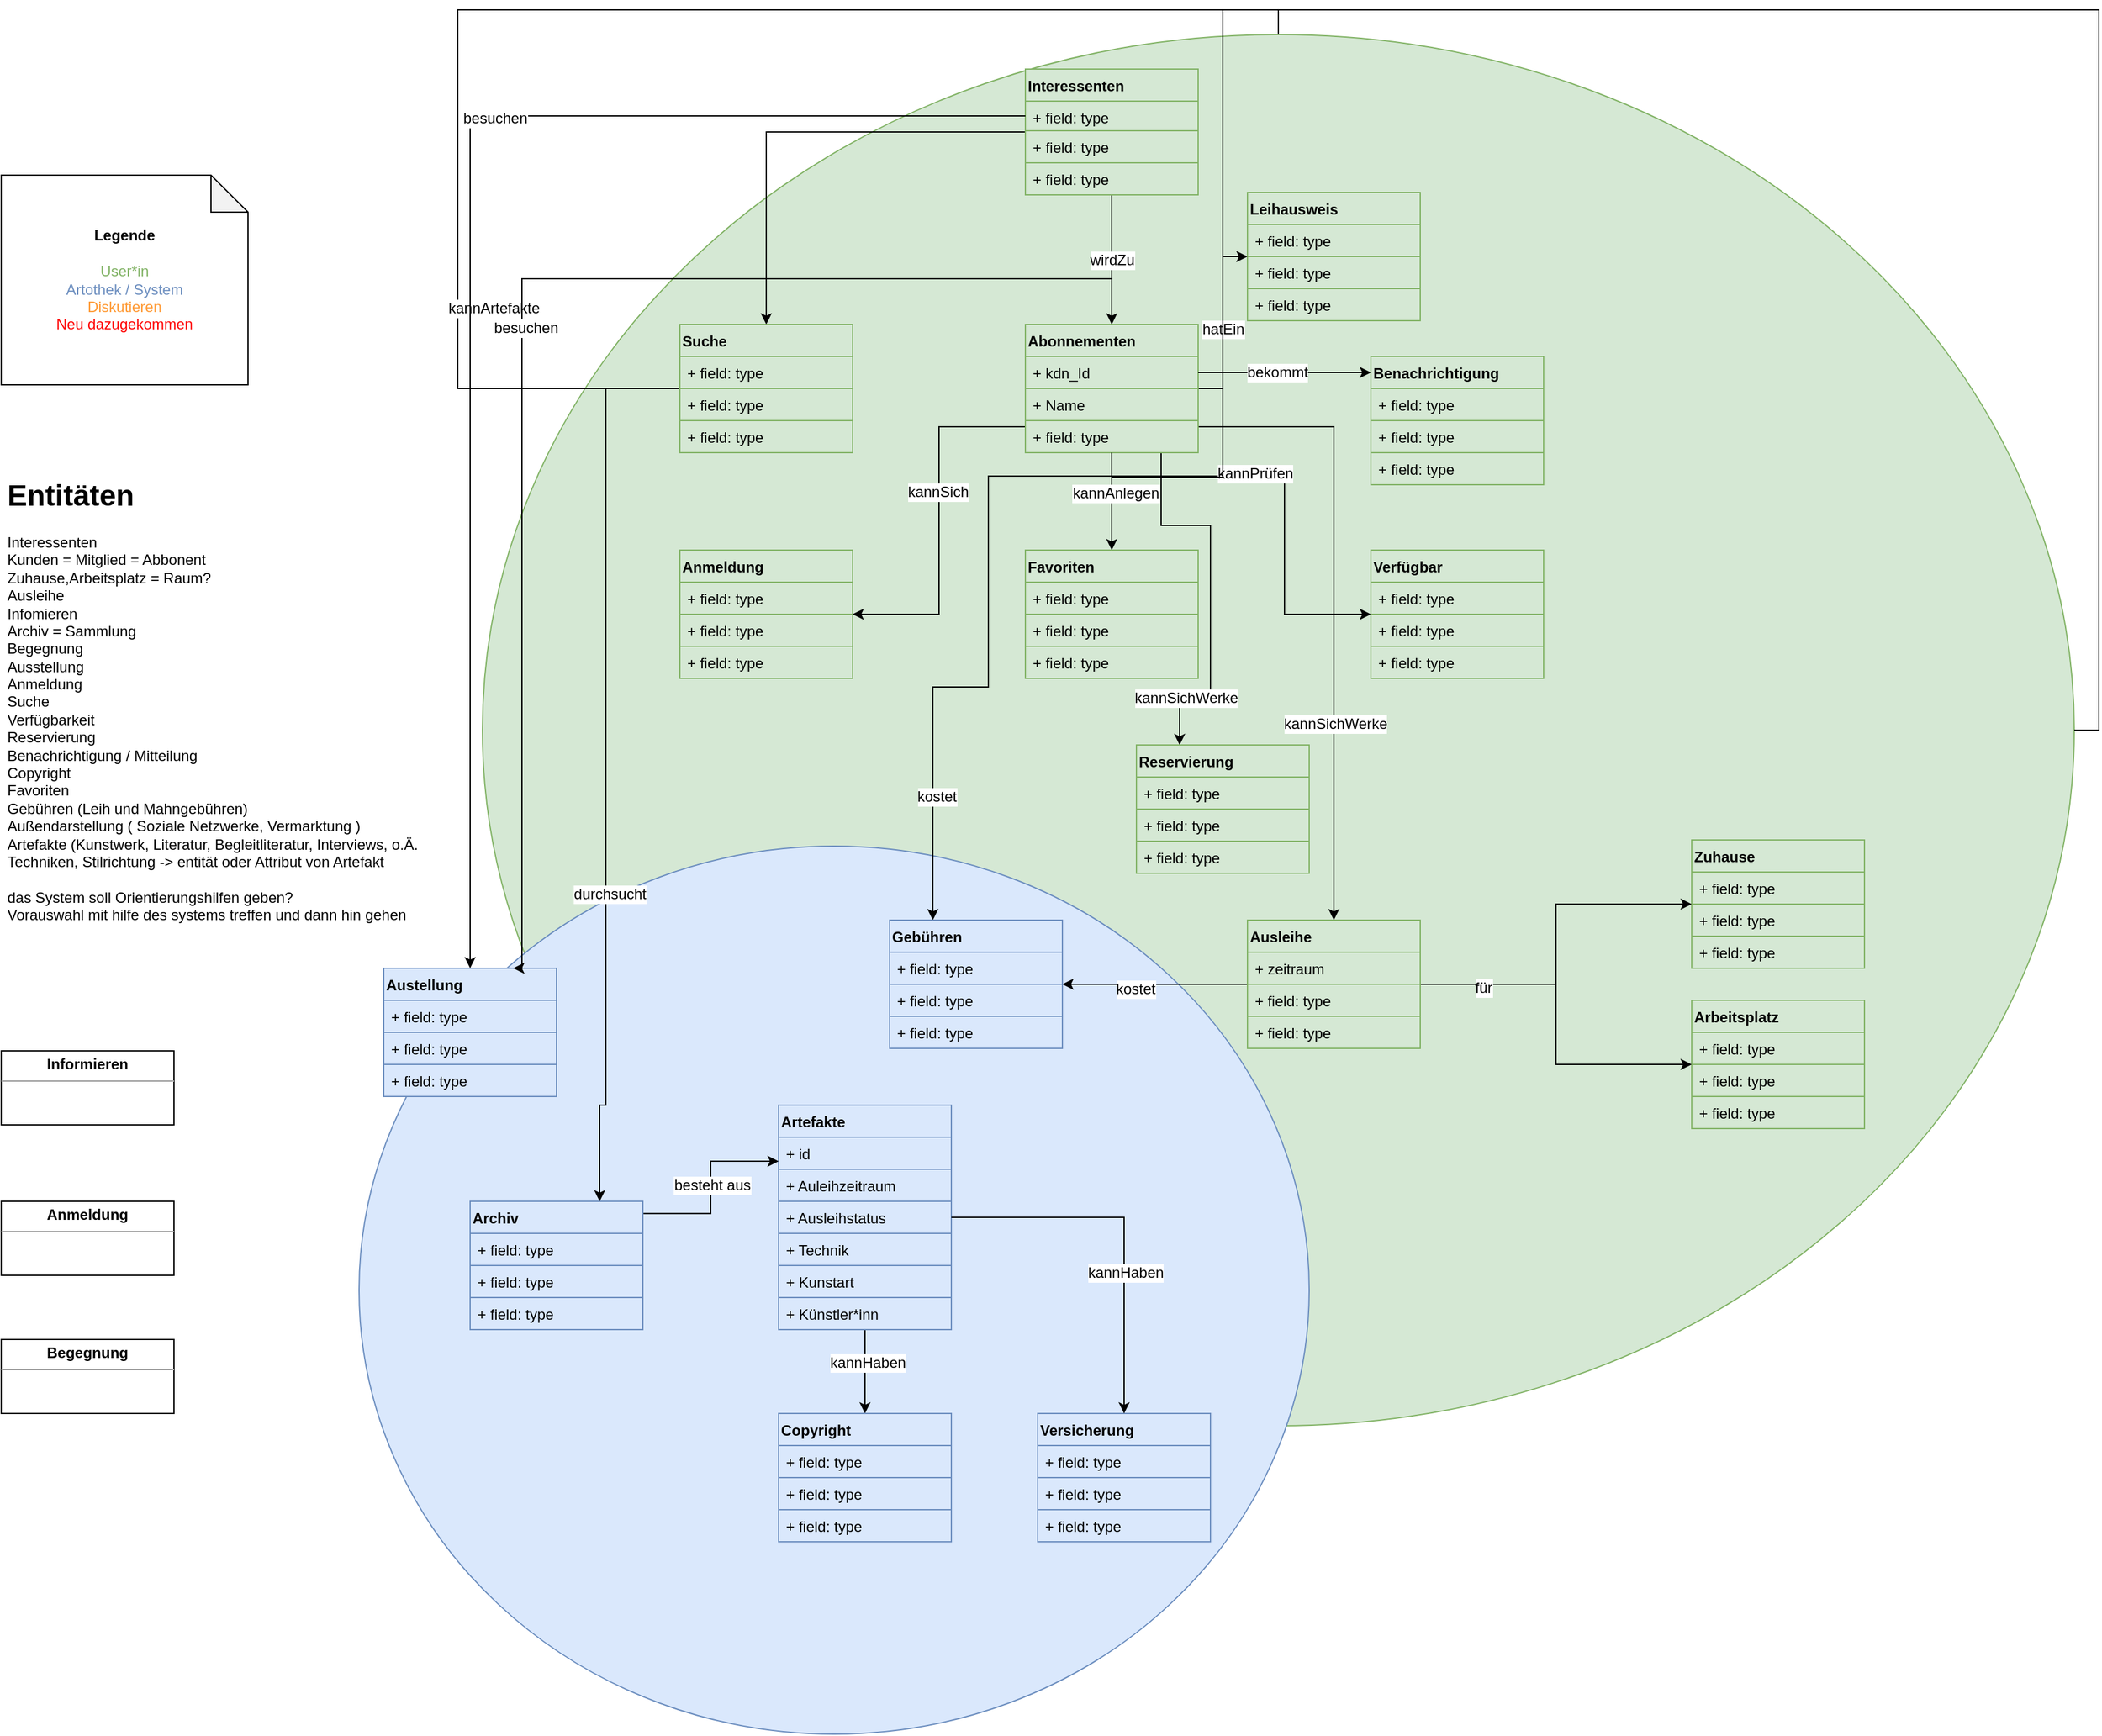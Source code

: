<mxfile version="15.7.0" type="github" pages="3">
  <diagram name="Domänenmodell_v3.0" id="jYzS57EVwnnD3Q-TsNls">
    <mxGraphModel dx="1892" dy="3568" grid="1" gridSize="10" guides="1" tooltips="1" connect="1" arrows="1" fold="1" page="1" pageScale="1" pageWidth="827" pageHeight="1169" math="0" shadow="0">
      <root>
        <mxCell id="VY2cDKLRbNuXClx3hJeE-0" />
        <mxCell id="VY2cDKLRbNuXClx3hJeE-1" parent="VY2cDKLRbNuXClx3hJeE-0" />
        <mxCell id="xb_qL5ZKRjddOutZD5-1-99" value="" style="ellipse;whiteSpace=wrap;html=1;fontFamily=Helvetica;fontSize=12;fillColor=#d5e8d4;align=left;verticalAlign=top;strokeColor=#82b366;" vertex="1" parent="VY2cDKLRbNuXClx3hJeE-1">
          <mxGeometry x="760" y="-1228" width="1290" height="1128" as="geometry" />
        </mxCell>
        <mxCell id="xb_qL5ZKRjddOutZD5-1-98" value="" style="ellipse;whiteSpace=wrap;html=1;fontFamily=Helvetica;fontSize=12;align=left;verticalAlign=top;fillColor=#dae8fc;strokeColor=#6c8ebf;" vertex="1" parent="VY2cDKLRbNuXClx3hJeE-1">
          <mxGeometry x="660" y="-570" width="770" height="720" as="geometry" />
        </mxCell>
        <mxCell id="VY2cDKLRbNuXClx3hJeE-17" value="&lt;h1&gt;Entitäten&lt;/h1&gt;&lt;div&gt;Interessenten&lt;/div&gt;&lt;div&gt;Kunden = Mitglied = Abbonent&lt;br&gt;&lt;/div&gt;&lt;div&gt;Zuhause,Arbeitsplatz = Raum?&lt;/div&gt;&lt;div&gt;Ausleihe&lt;br&gt;&lt;/div&gt;&lt;div&gt;Infomieren&lt;/div&gt;&lt;div&gt;Archiv = Sammlung&lt;/div&gt;&lt;div&gt;Begegnung&lt;/div&gt;&lt;div&gt;Ausstellung&lt;/div&gt;&lt;div&gt;Anmeldung&lt;/div&gt;&lt;div&gt;Suche&lt;br&gt;Verfügbarkeit&lt;/div&gt;&lt;div&gt;Reservierung&lt;br&gt;Benachrichtigung / Mitteilung&lt;br&gt;Copyright&lt;br&gt;Favoriten&lt;/div&gt;&lt;div&gt;Gebühren (Leih und Mahngebühren)&lt;br&gt;Außendarstellung ( Soziale Netzwerke, Vermarktung )&amp;nbsp;&lt;/div&gt;&lt;div&gt;Artefakte (Kunstwerk, Literatur, Begleitliteratur, Interviews, o.Ä.&lt;br&gt;&lt;/div&gt;&lt;div&gt;&lt;div&gt;Techniken, Stilrichtung -&amp;gt; entität oder Attribut von Artefakt&lt;/div&gt;&lt;div&gt;&lt;br&gt;&lt;/div&gt;&lt;div&gt;&lt;div&gt;das System soll Orientierungshilfen geben?&lt;/div&gt;&lt;div&gt;Vorauswahl mit hilfe des systems treffen und dann hin gehen&lt;/div&gt;&lt;div&gt;&lt;font color=&quot;#FF9933&quot;&gt;&lt;br&gt;&lt;/font&gt;&lt;/div&gt;&lt;/div&gt;&lt;/div&gt;" style="text;html=1;strokeColor=none;fillColor=none;spacing=5;spacingTop=-20;whiteSpace=wrap;overflow=hidden;rounded=0;" vertex="1" parent="VY2cDKLRbNuXClx3hJeE-1">
          <mxGeometry x="370" y="-874" width="370" height="394" as="geometry" />
        </mxCell>
        <mxCell id="VY2cDKLRbNuXClx3hJeE-35" value="&lt;p style=&quot;margin: 0px ; margin-top: 4px ; text-align: center&quot;&gt;&lt;b&gt;&lt;span&gt;Informieren&lt;br&gt;&lt;/span&gt;&lt;/b&gt;&lt;/p&gt;&lt;hr size=&quot;1&quot;&gt;&lt;div style=&quot;height: 2px&quot;&gt;&lt;/div&gt;" style="verticalAlign=top;align=left;overflow=fill;fontSize=12;fontFamily=Helvetica;html=1;" vertex="1" parent="VY2cDKLRbNuXClx3hJeE-1">
          <mxGeometry x="370" y="-404" width="140" height="60" as="geometry" />
        </mxCell>
        <mxCell id="VY2cDKLRbNuXClx3hJeE-55" value="&lt;p style=&quot;margin: 0px ; margin-top: 4px ; text-align: center&quot;&gt;&lt;b&gt;&lt;span&gt;Anmeldung&lt;/span&gt;&lt;/b&gt;&lt;/p&gt;&lt;hr size=&quot;1&quot;&gt;&lt;div style=&quot;height: 2px&quot;&gt;&lt;/div&gt;" style="verticalAlign=top;align=left;overflow=fill;fontSize=12;fontFamily=Helvetica;html=1;" vertex="1" parent="VY2cDKLRbNuXClx3hJeE-1">
          <mxGeometry x="370" y="-282" width="140" height="60" as="geometry" />
        </mxCell>
        <mxCell id="VY2cDKLRbNuXClx3hJeE-69" value="&lt;div align=&quot;center&quot;&gt;&lt;b&gt;Legende &lt;br&gt;&lt;/b&gt;&lt;/div&gt;&lt;div align=&quot;center&quot;&gt;&lt;br&gt;&lt;font color=&quot;#82B366&quot;&gt;User*in&lt;/font&gt;&lt;br&gt;&lt;font color=&quot;#6C8EBF&quot;&gt;Artothek / System&lt;/font&gt;&lt;br&gt;&lt;font color=&quot;#FF00FF&quot;&gt;&lt;font color=&quot;#67AB9F&quot;&gt;&lt;font color=&quot;#FF9933&quot;&gt;Diskutieren&lt;/font&gt;&lt;br&gt;&lt;/font&gt;&lt;/font&gt;&lt;/div&gt;&lt;div align=&quot;center&quot;&gt;&lt;font color=&quot;#FF00FF&quot;&gt;&lt;font color=&quot;#67AB9F&quot;&gt;&lt;font color=&quot;#FF0000&quot;&gt;Neu dazugekommen&lt;/font&gt;&lt;br&gt;&lt;/font&gt;&lt;/font&gt;&lt;/div&gt;" style="shape=note;whiteSpace=wrap;html=1;backgroundOutline=1;darkOpacity=0.05;align=center;" vertex="1" parent="VY2cDKLRbNuXClx3hJeE-1">
          <mxGeometry x="370" y="-1114" width="200" height="170" as="geometry" />
        </mxCell>
        <mxCell id="MjiaOBW0HprSQLc15TfK-0" value="&lt;p style=&quot;margin: 0px ; margin-top: 4px ; text-align: center&quot;&gt;&lt;b&gt;Begegnung&lt;/b&gt;&lt;/p&gt;&lt;hr size=&quot;1&quot;&gt;&lt;div style=&quot;height: 2px&quot;&gt;&lt;/div&gt;" style="verticalAlign=top;align=left;overflow=fill;fontSize=12;fontFamily=Helvetica;html=1;" vertex="1" parent="VY2cDKLRbNuXClx3hJeE-1">
          <mxGeometry x="370" y="-170" width="140" height="60" as="geometry" />
        </mxCell>
        <mxCell id="xb_qL5ZKRjddOutZD5-1-80" style="edgeStyle=orthogonalEdgeStyle;rounded=0;orthogonalLoop=1;jettySize=auto;html=1;entryX=0.5;entryY=0;entryDx=0;entryDy=0;fontFamily=Helvetica;fontSize=12;fontColor=#000000;" edge="1" parent="VY2cDKLRbNuXClx3hJeE-1" source="MjiaOBW0HprSQLc15TfK-1" target="MjiaOBW0HprSQLc15TfK-7">
          <mxGeometry relative="1" as="geometry" />
        </mxCell>
        <mxCell id="xb_qL5ZKRjddOutZD5-1-81" value="kannHaben" style="edgeLabel;html=1;align=center;verticalAlign=middle;resizable=0;points=[];fontSize=12;fontFamily=Helvetica;fontColor=#000000;" vertex="1" connectable="0" parent="xb_qL5ZKRjddOutZD5-1-80">
          <mxGeometry x="-0.206" y="2" relative="1" as="geometry">
            <mxPoint as="offset" />
          </mxGeometry>
        </mxCell>
        <mxCell id="MjiaOBW0HprSQLc15TfK-1" value="Artefakte" style="swimlane;fontStyle=1;childLayout=stackLayout;horizontal=1;startSize=26;fillColor=#dae8fc;horizontalStack=0;resizeParent=1;resizeParentMax=0;resizeLast=0;collapsible=1;marginBottom=0;fontFamily=Helvetica;fontSize=12;align=left;verticalAlign=top;strokeColor=#6c8ebf;" vertex="1" parent="VY2cDKLRbNuXClx3hJeE-1">
          <mxGeometry x="1000" y="-360" width="140" height="182" as="geometry">
            <mxRectangle x="1252.5" y="260" width="110" height="26" as="alternateBounds" />
          </mxGeometry>
        </mxCell>
        <mxCell id="MjiaOBW0HprSQLc15TfK-11" value="+ id" style="text;strokeColor=#6c8ebf;fillColor=#dae8fc;align=left;verticalAlign=top;spacingLeft=4;spacingRight=4;overflow=hidden;rotatable=0;points=[[0,0.5],[1,0.5]];portConstraint=eastwest;fontFamily=Helvetica;fontSize=12;" vertex="1" parent="MjiaOBW0HprSQLc15TfK-1">
          <mxGeometry y="26" width="140" height="26" as="geometry" />
        </mxCell>
        <mxCell id="MjiaOBW0HprSQLc15TfK-2" value="+ Auleihzeitraum" style="text;strokeColor=#6c8ebf;fillColor=#dae8fc;align=left;verticalAlign=top;spacingLeft=4;spacingRight=4;overflow=hidden;rotatable=0;points=[[0,0.5],[1,0.5]];portConstraint=eastwest;fontFamily=Helvetica;fontSize=12;" vertex="1" parent="MjiaOBW0HprSQLc15TfK-1">
          <mxGeometry y="52" width="140" height="26" as="geometry" />
        </mxCell>
        <mxCell id="MjiaOBW0HprSQLc15TfK-3" value="+ Ausleihstatus" style="text;strokeColor=#6c8ebf;fillColor=#dae8fc;align=left;verticalAlign=top;spacingLeft=4;spacingRight=4;overflow=hidden;rotatable=0;points=[[0,0.5],[1,0.5]];portConstraint=eastwest;fontFamily=Helvetica;fontSize=12;" vertex="1" parent="MjiaOBW0HprSQLc15TfK-1">
          <mxGeometry y="78" width="140" height="26" as="geometry" />
        </mxCell>
        <mxCell id="MjiaOBW0HprSQLc15TfK-4" value="+ Technik" style="text;strokeColor=#6c8ebf;fillColor=#dae8fc;align=left;verticalAlign=top;spacingLeft=4;spacingRight=4;overflow=hidden;rotatable=0;points=[[0,0.5],[1,0.5]];portConstraint=eastwest;fontFamily=Helvetica;fontSize=12;" vertex="1" parent="MjiaOBW0HprSQLc15TfK-1">
          <mxGeometry y="104" width="140" height="26" as="geometry" />
        </mxCell>
        <mxCell id="MjiaOBW0HprSQLc15TfK-5" value="+ Kunstart" style="text;strokeColor=#6c8ebf;fillColor=#dae8fc;align=left;verticalAlign=top;spacingLeft=4;spacingRight=4;overflow=hidden;rotatable=0;points=[[0,0.5],[1,0.5]];portConstraint=eastwest;fontFamily=Helvetica;fontSize=12;" vertex="1" parent="MjiaOBW0HprSQLc15TfK-1">
          <mxGeometry y="130" width="140" height="26" as="geometry" />
        </mxCell>
        <mxCell id="MjiaOBW0HprSQLc15TfK-6" value="+ Künstler*inn" style="text;strokeColor=#6c8ebf;fillColor=#dae8fc;align=left;verticalAlign=top;spacingLeft=4;spacingRight=4;overflow=hidden;rotatable=0;points=[[0,0.5],[1,0.5]];portConstraint=eastwest;fontFamily=Helvetica;fontSize=12;" vertex="1" parent="MjiaOBW0HprSQLc15TfK-1">
          <mxGeometry y="156" width="140" height="26" as="geometry" />
        </mxCell>
        <mxCell id="MjiaOBW0HprSQLc15TfK-7" value="Copyright" style="swimlane;fontStyle=1;childLayout=stackLayout;horizontal=1;startSize=26;fillColor=#dae8fc;horizontalStack=0;resizeParent=1;resizeParentMax=0;resizeLast=0;collapsible=1;marginBottom=0;fontFamily=Helvetica;fontSize=12;align=left;verticalAlign=top;strokeColor=#6c8ebf;" vertex="1" parent="VY2cDKLRbNuXClx3hJeE-1">
          <mxGeometry x="1000" y="-110" width="140" height="104" as="geometry" />
        </mxCell>
        <mxCell id="MjiaOBW0HprSQLc15TfK-8" value="+ field: type" style="text;strokeColor=#6c8ebf;fillColor=#dae8fc;align=left;verticalAlign=top;spacingLeft=4;spacingRight=4;overflow=hidden;rotatable=0;points=[[0,0.5],[1,0.5]];portConstraint=eastwest;fontFamily=Helvetica;fontSize=12;" vertex="1" parent="MjiaOBW0HprSQLc15TfK-7">
          <mxGeometry y="26" width="140" height="26" as="geometry" />
        </mxCell>
        <mxCell id="MjiaOBW0HprSQLc15TfK-9" value="+ field: type" style="text;strokeColor=#6c8ebf;fillColor=#dae8fc;align=left;verticalAlign=top;spacingLeft=4;spacingRight=4;overflow=hidden;rotatable=0;points=[[0,0.5],[1,0.5]];portConstraint=eastwest;fontFamily=Helvetica;fontSize=12;" vertex="1" parent="MjiaOBW0HprSQLc15TfK-7">
          <mxGeometry y="52" width="140" height="26" as="geometry" />
        </mxCell>
        <mxCell id="MjiaOBW0HprSQLc15TfK-10" value="+ field: type" style="text;strokeColor=#6c8ebf;fillColor=#dae8fc;align=left;verticalAlign=top;spacingLeft=4;spacingRight=4;overflow=hidden;rotatable=0;points=[[0,0.5],[1,0.5]];portConstraint=eastwest;fontFamily=Helvetica;fontSize=12;" vertex="1" parent="MjiaOBW0HprSQLc15TfK-7">
          <mxGeometry y="78" width="140" height="26" as="geometry" />
        </mxCell>
        <mxCell id="xb_qL5ZKRjddOutZD5-1-94" style="edgeStyle=orthogonalEdgeStyle;rounded=0;orthogonalLoop=1;jettySize=auto;html=1;entryX=0;entryY=0.25;entryDx=0;entryDy=0;fontFamily=Helvetica;fontSize=12;fontColor=#000000;exitX=0.995;exitY=0.095;exitDx=0;exitDy=0;exitPerimeter=0;" edge="1" parent="VY2cDKLRbNuXClx3hJeE-1" source="MjiaOBW0HprSQLc15TfK-13" target="MjiaOBW0HprSQLc15TfK-1">
          <mxGeometry relative="1" as="geometry" />
        </mxCell>
        <mxCell id="xb_qL5ZKRjddOutZD5-1-95" value="besteht aus " style="edgeLabel;html=1;align=center;verticalAlign=middle;resizable=0;points=[];fontSize=12;fontFamily=Helvetica;fontColor=#000000;" vertex="1" connectable="0" parent="xb_qL5ZKRjddOutZD5-1-94">
          <mxGeometry x="0.026" y="-1" relative="1" as="geometry">
            <mxPoint as="offset" />
          </mxGeometry>
        </mxCell>
        <mxCell id="MjiaOBW0HprSQLc15TfK-13" value="Archiv" style="swimlane;fontStyle=1;childLayout=stackLayout;horizontal=1;startSize=26;fillColor=#dae8fc;horizontalStack=0;resizeParent=1;resizeParentMax=0;resizeLast=0;collapsible=1;marginBottom=0;fontFamily=Helvetica;fontSize=12;align=left;verticalAlign=top;strokeColor=#6c8ebf;" vertex="1" parent="VY2cDKLRbNuXClx3hJeE-1">
          <mxGeometry x="750" y="-282" width="140" height="104" as="geometry" />
        </mxCell>
        <mxCell id="MjiaOBW0HprSQLc15TfK-14" value="+ field: type" style="text;strokeColor=#6c8ebf;fillColor=#dae8fc;align=left;verticalAlign=top;spacingLeft=4;spacingRight=4;overflow=hidden;rotatable=0;points=[[0,0.5],[1,0.5]];portConstraint=eastwest;fontFamily=Helvetica;fontSize=12;" vertex="1" parent="MjiaOBW0HprSQLc15TfK-13">
          <mxGeometry y="26" width="140" height="26" as="geometry" />
        </mxCell>
        <mxCell id="MjiaOBW0HprSQLc15TfK-15" value="+ field: type" style="text;strokeColor=#6c8ebf;fillColor=#dae8fc;align=left;verticalAlign=top;spacingLeft=4;spacingRight=4;overflow=hidden;rotatable=0;points=[[0,0.5],[1,0.5]];portConstraint=eastwest;fontFamily=Helvetica;fontSize=12;" vertex="1" parent="MjiaOBW0HprSQLc15TfK-13">
          <mxGeometry y="52" width="140" height="26" as="geometry" />
        </mxCell>
        <mxCell id="MjiaOBW0HprSQLc15TfK-16" value="+ field: type" style="text;strokeColor=#6c8ebf;fillColor=#dae8fc;align=left;verticalAlign=top;spacingLeft=4;spacingRight=4;overflow=hidden;rotatable=0;points=[[0,0.5],[1,0.5]];portConstraint=eastwest;fontFamily=Helvetica;fontSize=12;" vertex="1" parent="MjiaOBW0HprSQLc15TfK-13">
          <mxGeometry y="78" width="140" height="26" as="geometry" />
        </mxCell>
        <mxCell id="MjiaOBW0HprSQLc15TfK-38" value="Versicherung" style="swimlane;fontStyle=1;childLayout=stackLayout;horizontal=1;startSize=26;fillColor=#dae8fc;horizontalStack=0;resizeParent=1;resizeParentMax=0;resizeLast=0;collapsible=1;marginBottom=0;fontFamily=Helvetica;fontSize=12;align=left;verticalAlign=top;strokeColor=#6c8ebf;" vertex="1" parent="VY2cDKLRbNuXClx3hJeE-1">
          <mxGeometry x="1210" y="-110" width="140" height="104" as="geometry" />
        </mxCell>
        <mxCell id="MjiaOBW0HprSQLc15TfK-39" value="+ field: type" style="text;strokeColor=#6c8ebf;fillColor=#dae8fc;align=left;verticalAlign=top;spacingLeft=4;spacingRight=4;overflow=hidden;rotatable=0;points=[[0,0.5],[1,0.5]];portConstraint=eastwest;fontFamily=Helvetica;fontSize=12;" vertex="1" parent="MjiaOBW0HprSQLc15TfK-38">
          <mxGeometry y="26" width="140" height="26" as="geometry" />
        </mxCell>
        <mxCell id="MjiaOBW0HprSQLc15TfK-40" value="+ field: type" style="text;strokeColor=#6c8ebf;fillColor=#dae8fc;align=left;verticalAlign=top;spacingLeft=4;spacingRight=4;overflow=hidden;rotatable=0;points=[[0,0.5],[1,0.5]];portConstraint=eastwest;fontFamily=Helvetica;fontSize=12;" vertex="1" parent="MjiaOBW0HprSQLc15TfK-38">
          <mxGeometry y="52" width="140" height="26" as="geometry" />
        </mxCell>
        <mxCell id="MjiaOBW0HprSQLc15TfK-41" value="+ field: type" style="text;strokeColor=#6c8ebf;fillColor=#dae8fc;align=left;verticalAlign=top;spacingLeft=4;spacingRight=4;overflow=hidden;rotatable=0;points=[[0,0.5],[1,0.5]];portConstraint=eastwest;fontFamily=Helvetica;fontSize=12;" vertex="1" parent="MjiaOBW0HprSQLc15TfK-38">
          <mxGeometry y="78" width="140" height="26" as="geometry" />
        </mxCell>
        <mxCell id="MjiaOBW0HprSQLc15TfK-42" value="Austellung" style="swimlane;fontStyle=1;childLayout=stackLayout;horizontal=1;startSize=26;fillColor=#dae8fc;horizontalStack=0;resizeParent=1;resizeParentMax=0;resizeLast=0;collapsible=1;marginBottom=0;fontFamily=Helvetica;fontSize=12;align=left;verticalAlign=top;strokeColor=#6c8ebf;" vertex="1" parent="VY2cDKLRbNuXClx3hJeE-1">
          <mxGeometry x="680" y="-471" width="140" height="104" as="geometry" />
        </mxCell>
        <mxCell id="MjiaOBW0HprSQLc15TfK-43" value="+ field: type" style="text;strokeColor=#6c8ebf;fillColor=#dae8fc;align=left;verticalAlign=top;spacingLeft=4;spacingRight=4;overflow=hidden;rotatable=0;points=[[0,0.5],[1,0.5]];portConstraint=eastwest;fontFamily=Helvetica;fontSize=12;" vertex="1" parent="MjiaOBW0HprSQLc15TfK-42">
          <mxGeometry y="26" width="140" height="26" as="geometry" />
        </mxCell>
        <mxCell id="MjiaOBW0HprSQLc15TfK-44" value="+ field: type" style="text;strokeColor=#6c8ebf;fillColor=#dae8fc;align=left;verticalAlign=top;spacingLeft=4;spacingRight=4;overflow=hidden;rotatable=0;points=[[0,0.5],[1,0.5]];portConstraint=eastwest;fontFamily=Helvetica;fontSize=12;" vertex="1" parent="MjiaOBW0HprSQLc15TfK-42">
          <mxGeometry y="52" width="140" height="26" as="geometry" />
        </mxCell>
        <mxCell id="MjiaOBW0HprSQLc15TfK-45" value="+ field: type" style="text;strokeColor=#6c8ebf;fillColor=#dae8fc;align=left;verticalAlign=top;spacingLeft=4;spacingRight=4;overflow=hidden;rotatable=0;points=[[0,0.5],[1,0.5]];portConstraint=eastwest;fontFamily=Helvetica;fontSize=12;" vertex="1" parent="MjiaOBW0HprSQLc15TfK-42">
          <mxGeometry y="78" width="140" height="26" as="geometry" />
        </mxCell>
        <mxCell id="MjiaOBW0HprSQLc15TfK-46" value="Leihausweis" style="swimlane;fontStyle=1;childLayout=stackLayout;horizontal=1;startSize=26;fillColor=#d5e8d4;horizontalStack=0;resizeParent=1;resizeParentMax=0;resizeLast=0;collapsible=1;marginBottom=0;fontFamily=Helvetica;fontSize=12;align=left;verticalAlign=top;strokeColor=#82b366;" vertex="1" parent="VY2cDKLRbNuXClx3hJeE-1">
          <mxGeometry x="1380" y="-1100" width="140" height="104" as="geometry" />
        </mxCell>
        <mxCell id="MjiaOBW0HprSQLc15TfK-47" value="+ field: type" style="text;strokeColor=#82b366;fillColor=#d5e8d4;align=left;verticalAlign=top;spacingLeft=4;spacingRight=4;overflow=hidden;rotatable=0;points=[[0,0.5],[1,0.5]];portConstraint=eastwest;fontFamily=Helvetica;fontSize=12;" vertex="1" parent="MjiaOBW0HprSQLc15TfK-46">
          <mxGeometry y="26" width="140" height="26" as="geometry" />
        </mxCell>
        <mxCell id="MjiaOBW0HprSQLc15TfK-48" value="+ field: type" style="text;strokeColor=#82b366;fillColor=#d5e8d4;align=left;verticalAlign=top;spacingLeft=4;spacingRight=4;overflow=hidden;rotatable=0;points=[[0,0.5],[1,0.5]];portConstraint=eastwest;fontFamily=Helvetica;fontSize=12;" vertex="1" parent="MjiaOBW0HprSQLc15TfK-46">
          <mxGeometry y="52" width="140" height="26" as="geometry" />
        </mxCell>
        <mxCell id="MjiaOBW0HprSQLc15TfK-49" value="+ field: type" style="text;strokeColor=#82b366;fillColor=#d5e8d4;align=left;verticalAlign=top;spacingLeft=4;spacingRight=4;overflow=hidden;rotatable=0;points=[[0,0.5],[1,0.5]];portConstraint=eastwest;fontFamily=Helvetica;fontSize=12;" vertex="1" parent="MjiaOBW0HprSQLc15TfK-46">
          <mxGeometry y="78" width="140" height="26" as="geometry" />
        </mxCell>
        <mxCell id="xb_qL5ZKRjddOutZD5-1-52" value="wirdZu" style="edgeStyle=orthogonalEdgeStyle;rounded=0;orthogonalLoop=1;jettySize=auto;html=1;entryX=0.5;entryY=0;entryDx=0;entryDy=0;fontFamily=Helvetica;fontSize=12;" edge="1" parent="VY2cDKLRbNuXClx3hJeE-1" source="xb_qL5ZKRjddOutZD5-1-0" target="xb_qL5ZKRjddOutZD5-1-16">
          <mxGeometry relative="1" as="geometry" />
        </mxCell>
        <mxCell id="xb_qL5ZKRjddOutZD5-1-91" style="edgeStyle=orthogonalEdgeStyle;rounded=0;orthogonalLoop=1;jettySize=auto;html=1;fontFamily=Helvetica;fontSize=12;fontColor=#000000;" edge="1" parent="VY2cDKLRbNuXClx3hJeE-1" source="xb_qL5ZKRjddOutZD5-1-0" target="xb_qL5ZKRjddOutZD5-1-24">
          <mxGeometry relative="1" as="geometry" />
        </mxCell>
        <mxCell id="xb_qL5ZKRjddOutZD5-1-0" value="Interessenten" style="swimlane;fontStyle=1;childLayout=stackLayout;horizontal=1;startSize=26;fillColor=#d5e8d4;horizontalStack=0;resizeParent=1;resizeParentMax=0;resizeLast=0;collapsible=1;marginBottom=0;fontFamily=Helvetica;fontSize=12;align=left;verticalAlign=top;strokeColor=#82b366;" vertex="1" parent="VY2cDKLRbNuXClx3hJeE-1">
          <mxGeometry x="1200" y="-1200" width="140" height="102" as="geometry" />
        </mxCell>
        <mxCell id="xb_qL5ZKRjddOutZD5-1-1" value="+ field: type" style="text;strokeColor=#82b366;fillColor=#d5e8d4;align=left;verticalAlign=top;spacingLeft=4;spacingRight=4;overflow=hidden;rotatable=0;points=[[0,0.5],[1,0.5]];portConstraint=eastwest;fontFamily=Helvetica;fontSize=12;" vertex="1" parent="xb_qL5ZKRjddOutZD5-1-0">
          <mxGeometry y="26" width="140" height="24" as="geometry" />
        </mxCell>
        <mxCell id="xb_qL5ZKRjddOutZD5-1-2" value="+ field: type" style="text;strokeColor=#82b366;fillColor=#d5e8d4;align=left;verticalAlign=top;spacingLeft=4;spacingRight=4;overflow=hidden;rotatable=0;points=[[0,0.5],[1,0.5]];portConstraint=eastwest;fontFamily=Helvetica;fontSize=12;" vertex="1" parent="xb_qL5ZKRjddOutZD5-1-0">
          <mxGeometry y="50" width="140" height="26" as="geometry" />
        </mxCell>
        <mxCell id="xb_qL5ZKRjddOutZD5-1-3" value="+ field: type" style="text;strokeColor=#82b366;fillColor=#d5e8d4;align=left;verticalAlign=top;spacingLeft=4;spacingRight=4;overflow=hidden;rotatable=0;points=[[0,0.5],[1,0.5]];portConstraint=eastwest;fontFamily=Helvetica;fontSize=12;" vertex="1" parent="xb_qL5ZKRjddOutZD5-1-0">
          <mxGeometry y="76" width="140" height="26" as="geometry" />
        </mxCell>
        <mxCell id="xb_qL5ZKRjddOutZD5-1-8" value="Benachrichtigung&#xa;" style="swimlane;fontStyle=1;childLayout=stackLayout;horizontal=1;startSize=26;fillColor=#d5e8d4;horizontalStack=0;resizeParent=1;resizeParentMax=0;resizeLast=0;collapsible=1;marginBottom=0;fontFamily=Helvetica;fontSize=12;align=left;verticalAlign=top;strokeColor=#82b366;" vertex="1" parent="VY2cDKLRbNuXClx3hJeE-1">
          <mxGeometry x="1480" y="-967" width="140" height="104" as="geometry" />
        </mxCell>
        <mxCell id="xb_qL5ZKRjddOutZD5-1-9" value="+ field: type" style="text;strokeColor=#82b366;fillColor=#d5e8d4;align=left;verticalAlign=top;spacingLeft=4;spacingRight=4;overflow=hidden;rotatable=0;points=[[0,0.5],[1,0.5]];portConstraint=eastwest;fontFamily=Helvetica;fontSize=12;" vertex="1" parent="xb_qL5ZKRjddOutZD5-1-8">
          <mxGeometry y="26" width="140" height="26" as="geometry" />
        </mxCell>
        <mxCell id="xb_qL5ZKRjddOutZD5-1-10" value="+ field: type" style="text;strokeColor=#82b366;fillColor=#d5e8d4;align=left;verticalAlign=top;spacingLeft=4;spacingRight=4;overflow=hidden;rotatable=0;points=[[0,0.5],[1,0.5]];portConstraint=eastwest;fontFamily=Helvetica;fontSize=12;" vertex="1" parent="xb_qL5ZKRjddOutZD5-1-8">
          <mxGeometry y="52" width="140" height="26" as="geometry" />
        </mxCell>
        <mxCell id="xb_qL5ZKRjddOutZD5-1-11" value="+ field: type" style="text;strokeColor=#82b366;fillColor=#d5e8d4;align=left;verticalAlign=top;spacingLeft=4;spacingRight=4;overflow=hidden;rotatable=0;points=[[0,0.5],[1,0.5]];portConstraint=eastwest;fontFamily=Helvetica;fontSize=12;" vertex="1" parent="xb_qL5ZKRjddOutZD5-1-8">
          <mxGeometry y="78" width="140" height="26" as="geometry" />
        </mxCell>
        <mxCell id="xb_qL5ZKRjddOutZD5-1-12" value="Verfügbar" style="swimlane;fontStyle=1;childLayout=stackLayout;horizontal=1;startSize=26;fillColor=#d5e8d4;horizontalStack=0;resizeParent=1;resizeParentMax=0;resizeLast=0;collapsible=1;marginBottom=0;fontFamily=Helvetica;fontSize=12;align=left;verticalAlign=top;strokeColor=#82b366;" vertex="1" parent="VY2cDKLRbNuXClx3hJeE-1">
          <mxGeometry x="1480" y="-810" width="140" height="104" as="geometry" />
        </mxCell>
        <mxCell id="xb_qL5ZKRjddOutZD5-1-13" value="+ field: type" style="text;strokeColor=#82b366;fillColor=#d5e8d4;align=left;verticalAlign=top;spacingLeft=4;spacingRight=4;overflow=hidden;rotatable=0;points=[[0,0.5],[1,0.5]];portConstraint=eastwest;fontFamily=Helvetica;fontSize=12;" vertex="1" parent="xb_qL5ZKRjddOutZD5-1-12">
          <mxGeometry y="26" width="140" height="26" as="geometry" />
        </mxCell>
        <mxCell id="xb_qL5ZKRjddOutZD5-1-14" value="+ field: type" style="text;strokeColor=#82b366;fillColor=#d5e8d4;align=left;verticalAlign=top;spacingLeft=4;spacingRight=4;overflow=hidden;rotatable=0;points=[[0,0.5],[1,0.5]];portConstraint=eastwest;fontFamily=Helvetica;fontSize=12;" vertex="1" parent="xb_qL5ZKRjddOutZD5-1-12">
          <mxGeometry y="52" width="140" height="26" as="geometry" />
        </mxCell>
        <mxCell id="xb_qL5ZKRjddOutZD5-1-15" value="+ field: type" style="text;strokeColor=#82b366;fillColor=#d5e8d4;align=left;verticalAlign=top;spacingLeft=4;spacingRight=4;overflow=hidden;rotatable=0;points=[[0,0.5],[1,0.5]];portConstraint=eastwest;fontFamily=Helvetica;fontSize=12;" vertex="1" parent="xb_qL5ZKRjddOutZD5-1-12">
          <mxGeometry y="78" width="140" height="26" as="geometry" />
        </mxCell>
        <mxCell id="xb_qL5ZKRjddOutZD5-1-54" style="edgeStyle=orthogonalEdgeStyle;rounded=0;orthogonalLoop=1;jettySize=auto;html=1;entryX=1;entryY=0.5;entryDx=0;entryDy=0;fontFamily=Helvetica;fontSize=12;startArrow=none;" edge="1" parent="VY2cDKLRbNuXClx3hJeE-1" source="xb_qL5ZKRjddOutZD5-1-99" target="xb_qL5ZKRjddOutZD5-1-24">
          <mxGeometry relative="1" as="geometry" />
        </mxCell>
        <mxCell id="xb_qL5ZKRjddOutZD5-1-74" value="kannArtefakte" style="edgeLabel;html=1;align=center;verticalAlign=middle;resizable=0;points=[];fontSize=12;fontFamily=Helvetica;" vertex="1" connectable="0" parent="xb_qL5ZKRjddOutZD5-1-54">
          <mxGeometry x="0.413" relative="1" as="geometry">
            <mxPoint x="29" as="offset" />
          </mxGeometry>
        </mxCell>
        <mxCell id="xb_qL5ZKRjddOutZD5-1-55" style="edgeStyle=orthogonalEdgeStyle;rounded=0;orthogonalLoop=1;jettySize=auto;html=1;entryX=1;entryY=0.5;entryDx=0;entryDy=0;fontFamily=Helvetica;fontSize=12;" edge="1" parent="VY2cDKLRbNuXClx3hJeE-1" source="xb_qL5ZKRjddOutZD5-1-16" target="xb_qL5ZKRjddOutZD5-1-48">
          <mxGeometry relative="1" as="geometry">
            <Array as="points">
              <mxPoint x="1130" y="-910" />
              <mxPoint x="1130" y="-758" />
            </Array>
          </mxGeometry>
        </mxCell>
        <mxCell id="xb_qL5ZKRjddOutZD5-1-75" value="kannSich" style="edgeLabel;html=1;align=center;verticalAlign=middle;resizable=0;points=[];fontSize=12;fontFamily=Helvetica;" vertex="1" connectable="0" parent="xb_qL5ZKRjddOutZD5-1-55">
          <mxGeometry x="-0.16" y="-1" relative="1" as="geometry">
            <mxPoint as="offset" />
          </mxGeometry>
        </mxCell>
        <mxCell id="xb_qL5ZKRjddOutZD5-1-57" style="edgeStyle=orthogonalEdgeStyle;rounded=0;orthogonalLoop=1;jettySize=auto;html=1;fontFamily=Helvetica;fontSize=12;" edge="1" parent="VY2cDKLRbNuXClx3hJeE-1" source="xb_qL5ZKRjddOutZD5-1-16" target="MjiaOBW0HprSQLc15TfK-46">
          <mxGeometry relative="1" as="geometry">
            <Array as="points">
              <mxPoint x="1360" y="-941" />
              <mxPoint x="1360" y="-1048" />
            </Array>
          </mxGeometry>
        </mxCell>
        <mxCell id="xb_qL5ZKRjddOutZD5-1-58" value="hatEin" style="edgeLabel;html=1;align=center;verticalAlign=middle;resizable=0;points=[];fontSize=12;fontFamily=Helvetica;" vertex="1" connectable="0" parent="xb_qL5ZKRjddOutZD5-1-57">
          <mxGeometry x="-0.067" relative="1" as="geometry">
            <mxPoint as="offset" />
          </mxGeometry>
        </mxCell>
        <mxCell id="xb_qL5ZKRjddOutZD5-1-59" style="edgeStyle=orthogonalEdgeStyle;rounded=0;orthogonalLoop=1;jettySize=auto;html=1;entryX=0.5;entryY=0;entryDx=0;entryDy=0;fontFamily=Helvetica;fontSize=12;" edge="1" parent="VY2cDKLRbNuXClx3hJeE-1" source="xb_qL5ZKRjddOutZD5-1-16" target="xb_qL5ZKRjddOutZD5-1-28">
          <mxGeometry relative="1" as="geometry" />
        </mxCell>
        <mxCell id="xb_qL5ZKRjddOutZD5-1-60" value="kannAnlegen" style="edgeLabel;html=1;align=center;verticalAlign=middle;resizable=0;points=[];fontSize=12;fontFamily=Helvetica;" vertex="1" connectable="0" parent="xb_qL5ZKRjddOutZD5-1-59">
          <mxGeometry x="-0.168" y="3" relative="1" as="geometry">
            <mxPoint as="offset" />
          </mxGeometry>
        </mxCell>
        <mxCell id="xb_qL5ZKRjddOutZD5-1-61" style="edgeStyle=orthogonalEdgeStyle;rounded=0;orthogonalLoop=1;jettySize=auto;html=1;fontFamily=Helvetica;fontSize=12;" edge="1" parent="VY2cDKLRbNuXClx3hJeE-1" source="xb_qL5ZKRjddOutZD5-1-16" target="xb_qL5ZKRjddOutZD5-1-12">
          <mxGeometry relative="1" as="geometry">
            <Array as="points">
              <mxPoint x="1270" y="-870" />
              <mxPoint x="1410" y="-870" />
              <mxPoint x="1410" y="-758" />
            </Array>
          </mxGeometry>
        </mxCell>
        <mxCell id="xb_qL5ZKRjddOutZD5-1-62" value="kannPrüfen" style="edgeLabel;html=1;align=center;verticalAlign=middle;resizable=0;points=[];fontSize=12;fontFamily=Helvetica;" vertex="1" connectable="0" parent="xb_qL5ZKRjddOutZD5-1-61">
          <mxGeometry x="-0.209" y="2" relative="1" as="geometry">
            <mxPoint as="offset" />
          </mxGeometry>
        </mxCell>
        <mxCell id="xb_qL5ZKRjddOutZD5-1-70" style="edgeStyle=orthogonalEdgeStyle;rounded=0;orthogonalLoop=1;jettySize=auto;html=1;entryX=0.25;entryY=0;entryDx=0;entryDy=0;fontFamily=Helvetica;fontSize=12;" edge="1" parent="VY2cDKLRbNuXClx3hJeE-1" source="xb_qL5ZKRjddOutZD5-1-16" target="xb_qL5ZKRjddOutZD5-1-44">
          <mxGeometry relative="1" as="geometry">
            <Array as="points">
              <mxPoint x="1310" y="-830" />
              <mxPoint x="1350" y="-830" />
              <mxPoint x="1350" y="-690" />
              <mxPoint x="1325" y="-690" />
            </Array>
          </mxGeometry>
        </mxCell>
        <mxCell id="xb_qL5ZKRjddOutZD5-1-71" value="kannSichWerke" style="edgeLabel;html=1;align=center;verticalAlign=middle;resizable=0;points=[];fontSize=12;fontFamily=Helvetica;" vertex="1" connectable="0" parent="xb_qL5ZKRjddOutZD5-1-70">
          <mxGeometry x="0.504" y="4" relative="1" as="geometry">
            <mxPoint x="-24" y="12" as="offset" />
          </mxGeometry>
        </mxCell>
        <mxCell id="xb_qL5ZKRjddOutZD5-1-72" style="edgeStyle=orthogonalEdgeStyle;rounded=0;orthogonalLoop=1;jettySize=auto;html=1;fontFamily=Helvetica;fontSize=12;" edge="1" parent="VY2cDKLRbNuXClx3hJeE-1" source="xb_qL5ZKRjddOutZD5-1-16" target="xb_qL5ZKRjddOutZD5-1-40">
          <mxGeometry relative="1" as="geometry">
            <Array as="points">
              <mxPoint x="1450" y="-910" />
            </Array>
          </mxGeometry>
        </mxCell>
        <mxCell id="xb_qL5ZKRjddOutZD5-1-73" value="kannSichWerke" style="edgeLabel;html=1;align=center;verticalAlign=middle;resizable=0;points=[];fontSize=12;fontFamily=Helvetica;" vertex="1" connectable="0" parent="xb_qL5ZKRjddOutZD5-1-72">
          <mxGeometry x="0.376" y="1" relative="1" as="geometry">
            <mxPoint as="offset" />
          </mxGeometry>
        </mxCell>
        <mxCell id="xb_qL5ZKRjddOutZD5-1-87" style="edgeStyle=orthogonalEdgeStyle;rounded=0;orthogonalLoop=1;jettySize=auto;html=1;entryX=0.25;entryY=0;entryDx=0;entryDy=0;fontFamily=Helvetica;fontSize=12;fontColor=#000000;" edge="1" parent="VY2cDKLRbNuXClx3hJeE-1" source="xb_qL5ZKRjddOutZD5-1-16" target="xb_qL5ZKRjddOutZD5-1-20">
          <mxGeometry relative="1" as="geometry">
            <Array as="points">
              <mxPoint x="1270" y="-870" />
              <mxPoint x="1170" y="-870" />
              <mxPoint x="1170" y="-699" />
              <mxPoint x="1125" y="-699" />
            </Array>
          </mxGeometry>
        </mxCell>
        <mxCell id="xb_qL5ZKRjddOutZD5-1-88" value="kostet" style="edgeLabel;html=1;align=center;verticalAlign=middle;resizable=0;points=[];fontSize=12;fontFamily=Helvetica;fontColor=#000000;" vertex="1" connectable="0" parent="xb_qL5ZKRjddOutZD5-1-87">
          <mxGeometry x="0.619" y="3" relative="1" as="geometry">
            <mxPoint as="offset" />
          </mxGeometry>
        </mxCell>
        <mxCell id="xb_qL5ZKRjddOutZD5-1-92" style="edgeStyle=orthogonalEdgeStyle;rounded=0;orthogonalLoop=1;jettySize=auto;html=1;entryX=0.75;entryY=0;entryDx=0;entryDy=0;fontFamily=Helvetica;fontSize=12;fontColor=#000000;" edge="1" parent="VY2cDKLRbNuXClx3hJeE-1" source="xb_qL5ZKRjddOutZD5-1-16" target="MjiaOBW0HprSQLc15TfK-42">
          <mxGeometry relative="1" as="geometry">
            <Array as="points">
              <mxPoint x="1270" y="-1030" />
              <mxPoint x="792" y="-1030" />
            </Array>
          </mxGeometry>
        </mxCell>
        <mxCell id="xb_qL5ZKRjddOutZD5-1-93" value="&lt;div&gt;besuchen&lt;/div&gt;" style="edgeLabel;html=1;align=center;verticalAlign=middle;resizable=0;points=[];fontSize=12;fontFamily=Helvetica;fontColor=#000000;" vertex="1" connectable="0" parent="xb_qL5ZKRjddOutZD5-1-92">
          <mxGeometry x="0.026" y="2" relative="1" as="geometry">
            <mxPoint x="1" as="offset" />
          </mxGeometry>
        </mxCell>
        <mxCell id="xb_qL5ZKRjddOutZD5-1-16" value="Abonnementen" style="swimlane;fontStyle=1;childLayout=stackLayout;horizontal=1;startSize=26;fillColor=#d5e8d4;horizontalStack=0;resizeParent=1;resizeParentMax=0;resizeLast=0;collapsible=1;marginBottom=0;fontFamily=Helvetica;fontSize=12;align=left;verticalAlign=top;strokeColor=#82b366;" vertex="1" parent="VY2cDKLRbNuXClx3hJeE-1">
          <mxGeometry x="1200" y="-993" width="140" height="104" as="geometry" />
        </mxCell>
        <mxCell id="xb_qL5ZKRjddOutZD5-1-17" value="+ kdn_Id" style="text;strokeColor=#82b366;fillColor=#d5e8d4;align=left;verticalAlign=top;spacingLeft=4;spacingRight=4;overflow=hidden;rotatable=0;points=[[0,0.5],[1,0.5]];portConstraint=eastwest;fontFamily=Helvetica;fontSize=12;" vertex="1" parent="xb_qL5ZKRjddOutZD5-1-16">
          <mxGeometry y="26" width="140" height="26" as="geometry" />
        </mxCell>
        <mxCell id="xb_qL5ZKRjddOutZD5-1-18" value="+ Name" style="text;strokeColor=#82b366;fillColor=#d5e8d4;align=left;verticalAlign=top;spacingLeft=4;spacingRight=4;overflow=hidden;rotatable=0;points=[[0,0.5],[1,0.5]];portConstraint=eastwest;fontFamily=Helvetica;fontSize=12;" vertex="1" parent="xb_qL5ZKRjddOutZD5-1-16">
          <mxGeometry y="52" width="140" height="26" as="geometry" />
        </mxCell>
        <mxCell id="xb_qL5ZKRjddOutZD5-1-19" value="+ field: type" style="text;strokeColor=#82b366;fillColor=#d5e8d4;align=left;verticalAlign=top;spacingLeft=4;spacingRight=4;overflow=hidden;rotatable=0;points=[[0,0.5],[1,0.5]];portConstraint=eastwest;fontFamily=Helvetica;fontSize=12;" vertex="1" parent="xb_qL5ZKRjddOutZD5-1-16">
          <mxGeometry y="78" width="140" height="26" as="geometry" />
        </mxCell>
        <mxCell id="xb_qL5ZKRjddOutZD5-1-20" value="Gebühren" style="swimlane;fontStyle=1;childLayout=stackLayout;horizontal=1;startSize=26;fillColor=#dae8fc;horizontalStack=0;resizeParent=1;resizeParentMax=0;resizeLast=0;collapsible=1;marginBottom=0;fontFamily=Helvetica;fontSize=12;align=left;verticalAlign=top;strokeColor=#6c8ebf;" vertex="1" parent="VY2cDKLRbNuXClx3hJeE-1">
          <mxGeometry x="1090" y="-510" width="140" height="104" as="geometry" />
        </mxCell>
        <mxCell id="xb_qL5ZKRjddOutZD5-1-21" value="+ field: type" style="text;strokeColor=#6c8ebf;fillColor=#dae8fc;align=left;verticalAlign=top;spacingLeft=4;spacingRight=4;overflow=hidden;rotatable=0;points=[[0,0.5],[1,0.5]];portConstraint=eastwest;fontFamily=Helvetica;fontSize=12;" vertex="1" parent="xb_qL5ZKRjddOutZD5-1-20">
          <mxGeometry y="26" width="140" height="26" as="geometry" />
        </mxCell>
        <mxCell id="xb_qL5ZKRjddOutZD5-1-22" value="+ field: type" style="text;strokeColor=#6c8ebf;fillColor=#dae8fc;align=left;verticalAlign=top;spacingLeft=4;spacingRight=4;overflow=hidden;rotatable=0;points=[[0,0.5],[1,0.5]];portConstraint=eastwest;fontFamily=Helvetica;fontSize=12;" vertex="1" parent="xb_qL5ZKRjddOutZD5-1-20">
          <mxGeometry y="52" width="140" height="26" as="geometry" />
        </mxCell>
        <mxCell id="xb_qL5ZKRjddOutZD5-1-23" value="+ field: type" style="text;strokeColor=#6c8ebf;fillColor=#dae8fc;align=left;verticalAlign=top;spacingLeft=4;spacingRight=4;overflow=hidden;rotatable=0;points=[[0,0.5],[1,0.5]];portConstraint=eastwest;fontFamily=Helvetica;fontSize=12;" vertex="1" parent="xb_qL5ZKRjddOutZD5-1-20">
          <mxGeometry y="78" width="140" height="26" as="geometry" />
        </mxCell>
        <mxCell id="xb_qL5ZKRjddOutZD5-1-96" style="edgeStyle=orthogonalEdgeStyle;rounded=0;orthogonalLoop=1;jettySize=auto;html=1;fontFamily=Helvetica;fontSize=12;fontColor=#000000;entryX=0.75;entryY=0;entryDx=0;entryDy=0;" edge="1" parent="VY2cDKLRbNuXClx3hJeE-1" source="xb_qL5ZKRjddOutZD5-1-24" target="MjiaOBW0HprSQLc15TfK-13">
          <mxGeometry relative="1" as="geometry">
            <mxPoint x="860" y="-360" as="targetPoint" />
            <Array as="points">
              <mxPoint x="860" y="-941" />
              <mxPoint x="860" y="-360" />
              <mxPoint x="855" y="-360" />
            </Array>
          </mxGeometry>
        </mxCell>
        <mxCell id="xb_qL5ZKRjddOutZD5-1-97" value="durchsucht" style="edgeLabel;html=1;align=center;verticalAlign=middle;resizable=0;points=[];fontSize=12;fontFamily=Helvetica;fontColor=#000000;" vertex="1" connectable="0" parent="xb_qL5ZKRjddOutZD5-1-96">
          <mxGeometry x="0.297" y="3" relative="1" as="geometry">
            <mxPoint as="offset" />
          </mxGeometry>
        </mxCell>
        <mxCell id="xb_qL5ZKRjddOutZD5-1-24" value="Suche" style="swimlane;fontStyle=1;childLayout=stackLayout;horizontal=1;startSize=26;fillColor=#d5e8d4;horizontalStack=0;resizeParent=1;resizeParentMax=0;resizeLast=0;collapsible=1;marginBottom=0;fontFamily=Helvetica;fontSize=12;align=left;verticalAlign=top;strokeColor=#82b366;" vertex="1" parent="VY2cDKLRbNuXClx3hJeE-1">
          <mxGeometry x="920" y="-993" width="140" height="104" as="geometry" />
        </mxCell>
        <mxCell id="xb_qL5ZKRjddOutZD5-1-25" value="+ field: type" style="text;strokeColor=#82b366;fillColor=#d5e8d4;align=left;verticalAlign=top;spacingLeft=4;spacingRight=4;overflow=hidden;rotatable=0;points=[[0,0.5],[1,0.5]];portConstraint=eastwest;fontFamily=Helvetica;fontSize=12;" vertex="1" parent="xb_qL5ZKRjddOutZD5-1-24">
          <mxGeometry y="26" width="140" height="26" as="geometry" />
        </mxCell>
        <mxCell id="xb_qL5ZKRjddOutZD5-1-26" value="+ field: type" style="text;strokeColor=#82b366;fillColor=#d5e8d4;align=left;verticalAlign=top;spacingLeft=4;spacingRight=4;overflow=hidden;rotatable=0;points=[[0,0.5],[1,0.5]];portConstraint=eastwest;fontFamily=Helvetica;fontSize=12;" vertex="1" parent="xb_qL5ZKRjddOutZD5-1-24">
          <mxGeometry y="52" width="140" height="26" as="geometry" />
        </mxCell>
        <mxCell id="xb_qL5ZKRjddOutZD5-1-27" value="+ field: type" style="text;strokeColor=#82b366;fillColor=#d5e8d4;align=left;verticalAlign=top;spacingLeft=4;spacingRight=4;overflow=hidden;rotatable=0;points=[[0,0.5],[1,0.5]];portConstraint=eastwest;fontFamily=Helvetica;fontSize=12;" vertex="1" parent="xb_qL5ZKRjddOutZD5-1-24">
          <mxGeometry y="78" width="140" height="26" as="geometry" />
        </mxCell>
        <mxCell id="xb_qL5ZKRjddOutZD5-1-28" value="Favoriten" style="swimlane;fontStyle=1;childLayout=stackLayout;horizontal=1;startSize=26;fillColor=#d5e8d4;horizontalStack=0;resizeParent=1;resizeParentMax=0;resizeLast=0;collapsible=1;marginBottom=0;fontFamily=Helvetica;fontSize=12;align=left;verticalAlign=top;strokeColor=#82b366;" vertex="1" parent="VY2cDKLRbNuXClx3hJeE-1">
          <mxGeometry x="1200" y="-810" width="140" height="104" as="geometry" />
        </mxCell>
        <mxCell id="xb_qL5ZKRjddOutZD5-1-29" value="+ field: type" style="text;strokeColor=#82b366;fillColor=#d5e8d4;align=left;verticalAlign=top;spacingLeft=4;spacingRight=4;overflow=hidden;rotatable=0;points=[[0,0.5],[1,0.5]];portConstraint=eastwest;fontFamily=Helvetica;fontSize=12;" vertex="1" parent="xb_qL5ZKRjddOutZD5-1-28">
          <mxGeometry y="26" width="140" height="26" as="geometry" />
        </mxCell>
        <mxCell id="xb_qL5ZKRjddOutZD5-1-30" value="+ field: type" style="text;strokeColor=#82b366;fillColor=#d5e8d4;align=left;verticalAlign=top;spacingLeft=4;spacingRight=4;overflow=hidden;rotatable=0;points=[[0,0.5],[1,0.5]];portConstraint=eastwest;fontFamily=Helvetica;fontSize=12;" vertex="1" parent="xb_qL5ZKRjddOutZD5-1-28">
          <mxGeometry y="52" width="140" height="26" as="geometry" />
        </mxCell>
        <mxCell id="xb_qL5ZKRjddOutZD5-1-31" value="+ field: type" style="text;strokeColor=#82b366;fillColor=#d5e8d4;align=left;verticalAlign=top;spacingLeft=4;spacingRight=4;overflow=hidden;rotatable=0;points=[[0,0.5],[1,0.5]];portConstraint=eastwest;fontFamily=Helvetica;fontSize=12;" vertex="1" parent="xb_qL5ZKRjddOutZD5-1-28">
          <mxGeometry y="78" width="140" height="26" as="geometry" />
        </mxCell>
        <mxCell id="xb_qL5ZKRjddOutZD5-1-32" value="Arbeitsplatz" style="swimlane;fontStyle=1;childLayout=stackLayout;horizontal=1;startSize=26;fillColor=#d5e8d4;horizontalStack=0;resizeParent=1;resizeParentMax=0;resizeLast=0;collapsible=1;marginBottom=0;fontFamily=Helvetica;fontSize=12;align=left;verticalAlign=top;strokeColor=#82b366;" vertex="1" parent="VY2cDKLRbNuXClx3hJeE-1">
          <mxGeometry x="1740" y="-445" width="140" height="104" as="geometry" />
        </mxCell>
        <mxCell id="xb_qL5ZKRjddOutZD5-1-33" value="+ field: type" style="text;strokeColor=#82b366;fillColor=#d5e8d4;align=left;verticalAlign=top;spacingLeft=4;spacingRight=4;overflow=hidden;rotatable=0;points=[[0,0.5],[1,0.5]];portConstraint=eastwest;fontFamily=Helvetica;fontSize=12;" vertex="1" parent="xb_qL5ZKRjddOutZD5-1-32">
          <mxGeometry y="26" width="140" height="26" as="geometry" />
        </mxCell>
        <mxCell id="xb_qL5ZKRjddOutZD5-1-34" value="+ field: type" style="text;strokeColor=#82b366;fillColor=#d5e8d4;align=left;verticalAlign=top;spacingLeft=4;spacingRight=4;overflow=hidden;rotatable=0;points=[[0,0.5],[1,0.5]];portConstraint=eastwest;fontFamily=Helvetica;fontSize=12;" vertex="1" parent="xb_qL5ZKRjddOutZD5-1-32">
          <mxGeometry y="52" width="140" height="26" as="geometry" />
        </mxCell>
        <mxCell id="xb_qL5ZKRjddOutZD5-1-35" value="+ field: type" style="text;strokeColor=#82b366;fillColor=#d5e8d4;align=left;verticalAlign=top;spacingLeft=4;spacingRight=4;overflow=hidden;rotatable=0;points=[[0,0.5],[1,0.5]];portConstraint=eastwest;fontFamily=Helvetica;fontSize=12;" vertex="1" parent="xb_qL5ZKRjddOutZD5-1-32">
          <mxGeometry y="78" width="140" height="26" as="geometry" />
        </mxCell>
        <mxCell id="xb_qL5ZKRjddOutZD5-1-36" value="Zuhause" style="swimlane;fontStyle=1;childLayout=stackLayout;horizontal=1;startSize=26;fillColor=#d5e8d4;horizontalStack=0;resizeParent=1;resizeParentMax=0;resizeLast=0;collapsible=1;marginBottom=0;fontFamily=Helvetica;fontSize=12;align=left;verticalAlign=top;strokeColor=#82b366;" vertex="1" parent="VY2cDKLRbNuXClx3hJeE-1">
          <mxGeometry x="1740" y="-575" width="140" height="104" as="geometry" />
        </mxCell>
        <mxCell id="xb_qL5ZKRjddOutZD5-1-37" value="+ field: type" style="text;strokeColor=#82b366;fillColor=#d5e8d4;align=left;verticalAlign=top;spacingLeft=4;spacingRight=4;overflow=hidden;rotatable=0;points=[[0,0.5],[1,0.5]];portConstraint=eastwest;fontFamily=Helvetica;fontSize=12;" vertex="1" parent="xb_qL5ZKRjddOutZD5-1-36">
          <mxGeometry y="26" width="140" height="26" as="geometry" />
        </mxCell>
        <mxCell id="xb_qL5ZKRjddOutZD5-1-38" value="+ field: type" style="text;strokeColor=#82b366;fillColor=#d5e8d4;align=left;verticalAlign=top;spacingLeft=4;spacingRight=4;overflow=hidden;rotatable=0;points=[[0,0.5],[1,0.5]];portConstraint=eastwest;fontFamily=Helvetica;fontSize=12;" vertex="1" parent="xb_qL5ZKRjddOutZD5-1-36">
          <mxGeometry y="52" width="140" height="26" as="geometry" />
        </mxCell>
        <mxCell id="xb_qL5ZKRjddOutZD5-1-39" value="+ field: type" style="text;strokeColor=#82b366;fillColor=#d5e8d4;align=left;verticalAlign=top;spacingLeft=4;spacingRight=4;overflow=hidden;rotatable=0;points=[[0,0.5],[1,0.5]];portConstraint=eastwest;fontFamily=Helvetica;fontSize=12;" vertex="1" parent="xb_qL5ZKRjddOutZD5-1-36">
          <mxGeometry y="78" width="140" height="26" as="geometry" />
        </mxCell>
        <mxCell id="xb_qL5ZKRjddOutZD5-1-63" style="edgeStyle=orthogonalEdgeStyle;rounded=0;orthogonalLoop=1;jettySize=auto;html=1;fontFamily=Helvetica;fontSize=12;" edge="1" parent="VY2cDKLRbNuXClx3hJeE-1" source="xb_qL5ZKRjddOutZD5-1-40" target="xb_qL5ZKRjddOutZD5-1-36">
          <mxGeometry relative="1" as="geometry" />
        </mxCell>
        <mxCell id="xb_qL5ZKRjddOutZD5-1-64" style="edgeStyle=orthogonalEdgeStyle;rounded=0;orthogonalLoop=1;jettySize=auto;html=1;fontFamily=Helvetica;fontSize=12;" edge="1" parent="VY2cDKLRbNuXClx3hJeE-1" source="xb_qL5ZKRjddOutZD5-1-40" target="xb_qL5ZKRjddOutZD5-1-32">
          <mxGeometry relative="1" as="geometry" />
        </mxCell>
        <mxCell id="xb_qL5ZKRjddOutZD5-1-65" value="für" style="edgeLabel;html=1;align=center;verticalAlign=middle;resizable=0;points=[];fontSize=12;fontFamily=Helvetica;" vertex="1" connectable="0" parent="xb_qL5ZKRjddOutZD5-1-64">
          <mxGeometry x="-0.645" y="-3" relative="1" as="geometry">
            <mxPoint as="offset" />
          </mxGeometry>
        </mxCell>
        <mxCell id="xb_qL5ZKRjddOutZD5-1-85" style="edgeStyle=orthogonalEdgeStyle;rounded=0;orthogonalLoop=1;jettySize=auto;html=1;entryX=1;entryY=0.5;entryDx=0;entryDy=0;fontFamily=Helvetica;fontSize=12;fontColor=#000000;" edge="1" parent="VY2cDKLRbNuXClx3hJeE-1" source="xb_qL5ZKRjddOutZD5-1-40" target="xb_qL5ZKRjddOutZD5-1-20">
          <mxGeometry relative="1" as="geometry" />
        </mxCell>
        <mxCell id="xb_qL5ZKRjddOutZD5-1-86" value="kostet" style="edgeLabel;html=1;align=center;verticalAlign=middle;resizable=0;points=[];fontSize=12;fontFamily=Helvetica;fontColor=#000000;" vertex="1" connectable="0" parent="xb_qL5ZKRjddOutZD5-1-85">
          <mxGeometry x="0.213" y="4" relative="1" as="geometry">
            <mxPoint as="offset" />
          </mxGeometry>
        </mxCell>
        <mxCell id="xb_qL5ZKRjddOutZD5-1-40" value="Ausleihe" style="swimlane;fontStyle=1;childLayout=stackLayout;horizontal=1;startSize=26;fillColor=#d5e8d4;horizontalStack=0;resizeParent=1;resizeParentMax=0;resizeLast=0;collapsible=1;marginBottom=0;fontFamily=Helvetica;fontSize=12;align=left;verticalAlign=top;strokeColor=#82b366;" vertex="1" parent="VY2cDKLRbNuXClx3hJeE-1">
          <mxGeometry x="1380" y="-510" width="140" height="104" as="geometry" />
        </mxCell>
        <mxCell id="xb_qL5ZKRjddOutZD5-1-41" value="+ zeitraum" style="text;strokeColor=#82b366;fillColor=#d5e8d4;align=left;verticalAlign=top;spacingLeft=4;spacingRight=4;overflow=hidden;rotatable=0;points=[[0,0.5],[1,0.5]];portConstraint=eastwest;fontFamily=Helvetica;fontSize=12;" vertex="1" parent="xb_qL5ZKRjddOutZD5-1-40">
          <mxGeometry y="26" width="140" height="26" as="geometry" />
        </mxCell>
        <mxCell id="xb_qL5ZKRjddOutZD5-1-42" value="+ field: type" style="text;strokeColor=#82b366;fillColor=#d5e8d4;align=left;verticalAlign=top;spacingLeft=4;spacingRight=4;overflow=hidden;rotatable=0;points=[[0,0.5],[1,0.5]];portConstraint=eastwest;fontFamily=Helvetica;fontSize=12;" vertex="1" parent="xb_qL5ZKRjddOutZD5-1-40">
          <mxGeometry y="52" width="140" height="26" as="geometry" />
        </mxCell>
        <mxCell id="xb_qL5ZKRjddOutZD5-1-43" value="+ field: type" style="text;strokeColor=#82b366;fillColor=#d5e8d4;align=left;verticalAlign=top;spacingLeft=4;spacingRight=4;overflow=hidden;rotatable=0;points=[[0,0.5],[1,0.5]];portConstraint=eastwest;fontFamily=Helvetica;fontSize=12;" vertex="1" parent="xb_qL5ZKRjddOutZD5-1-40">
          <mxGeometry y="78" width="140" height="26" as="geometry" />
        </mxCell>
        <mxCell id="xb_qL5ZKRjddOutZD5-1-44" value="Reservierung" style="swimlane;fontStyle=1;childLayout=stackLayout;horizontal=1;startSize=26;fillColor=#d5e8d4;horizontalStack=0;resizeParent=1;resizeParentMax=0;resizeLast=0;collapsible=1;marginBottom=0;fontFamily=Helvetica;fontSize=12;align=left;verticalAlign=top;strokeColor=#82b366;" vertex="1" parent="VY2cDKLRbNuXClx3hJeE-1">
          <mxGeometry x="1290" y="-652" width="140" height="104" as="geometry" />
        </mxCell>
        <mxCell id="xb_qL5ZKRjddOutZD5-1-45" value="+ field: type" style="text;strokeColor=#82b366;fillColor=#d5e8d4;align=left;verticalAlign=top;spacingLeft=4;spacingRight=4;overflow=hidden;rotatable=0;points=[[0,0.5],[1,0.5]];portConstraint=eastwest;fontFamily=Helvetica;fontSize=12;" vertex="1" parent="xb_qL5ZKRjddOutZD5-1-44">
          <mxGeometry y="26" width="140" height="26" as="geometry" />
        </mxCell>
        <mxCell id="xb_qL5ZKRjddOutZD5-1-46" value="+ field: type" style="text;strokeColor=#82b366;fillColor=#d5e8d4;align=left;verticalAlign=top;spacingLeft=4;spacingRight=4;overflow=hidden;rotatable=0;points=[[0,0.5],[1,0.5]];portConstraint=eastwest;fontFamily=Helvetica;fontSize=12;" vertex="1" parent="xb_qL5ZKRjddOutZD5-1-44">
          <mxGeometry y="52" width="140" height="26" as="geometry" />
        </mxCell>
        <mxCell id="xb_qL5ZKRjddOutZD5-1-47" value="+ field: type" style="text;strokeColor=#82b366;fillColor=#d5e8d4;align=left;verticalAlign=top;spacingLeft=4;spacingRight=4;overflow=hidden;rotatable=0;points=[[0,0.5],[1,0.5]];portConstraint=eastwest;fontFamily=Helvetica;fontSize=12;" vertex="1" parent="xb_qL5ZKRjddOutZD5-1-44">
          <mxGeometry y="78" width="140" height="26" as="geometry" />
        </mxCell>
        <mxCell id="xb_qL5ZKRjddOutZD5-1-48" value="Anmeldung" style="swimlane;fontStyle=1;childLayout=stackLayout;horizontal=1;startSize=26;fillColor=#d5e8d4;horizontalStack=0;resizeParent=1;resizeParentMax=0;resizeLast=0;collapsible=1;marginBottom=0;fontFamily=Helvetica;fontSize=12;align=left;verticalAlign=top;strokeColor=#82b366;" vertex="1" parent="VY2cDKLRbNuXClx3hJeE-1">
          <mxGeometry x="920" y="-810" width="140" height="104" as="geometry" />
        </mxCell>
        <mxCell id="xb_qL5ZKRjddOutZD5-1-49" value="+ field: type" style="text;strokeColor=#82b366;fillColor=#d5e8d4;align=left;verticalAlign=top;spacingLeft=4;spacingRight=4;overflow=hidden;rotatable=0;points=[[0,0.5],[1,0.5]];portConstraint=eastwest;fontFamily=Helvetica;fontSize=12;" vertex="1" parent="xb_qL5ZKRjddOutZD5-1-48">
          <mxGeometry y="26" width="140" height="26" as="geometry" />
        </mxCell>
        <mxCell id="xb_qL5ZKRjddOutZD5-1-50" value="+ field: type" style="text;strokeColor=#82b366;fillColor=#d5e8d4;align=left;verticalAlign=top;spacingLeft=4;spacingRight=4;overflow=hidden;rotatable=0;points=[[0,0.5],[1,0.5]];portConstraint=eastwest;fontFamily=Helvetica;fontSize=12;" vertex="1" parent="xb_qL5ZKRjddOutZD5-1-48">
          <mxGeometry y="52" width="140" height="26" as="geometry" />
        </mxCell>
        <mxCell id="xb_qL5ZKRjddOutZD5-1-51" value="+ field: type" style="text;strokeColor=#82b366;fillColor=#d5e8d4;align=left;verticalAlign=top;spacingLeft=4;spacingRight=4;overflow=hidden;rotatable=0;points=[[0,0.5],[1,0.5]];portConstraint=eastwest;fontFamily=Helvetica;fontSize=12;" vertex="1" parent="xb_qL5ZKRjddOutZD5-1-48">
          <mxGeometry y="78" width="140" height="26" as="geometry" />
        </mxCell>
        <mxCell id="xb_qL5ZKRjddOutZD5-1-68" style="edgeStyle=orthogonalEdgeStyle;rounded=0;orthogonalLoop=1;jettySize=auto;html=1;fontFamily=Helvetica;fontSize=12;" edge="1" parent="VY2cDKLRbNuXClx3hJeE-1" source="xb_qL5ZKRjddOutZD5-1-17" target="xb_qL5ZKRjddOutZD5-1-8">
          <mxGeometry relative="1" as="geometry">
            <Array as="points">
              <mxPoint x="1450" y="-954" />
              <mxPoint x="1450" y="-954" />
            </Array>
          </mxGeometry>
        </mxCell>
        <mxCell id="xb_qL5ZKRjddOutZD5-1-69" value="bekommt" style="edgeLabel;html=1;align=center;verticalAlign=middle;resizable=0;points=[];fontSize=12;fontFamily=Helvetica;" vertex="1" connectable="0" parent="xb_qL5ZKRjddOutZD5-1-68">
          <mxGeometry x="-0.093" relative="1" as="geometry">
            <mxPoint as="offset" />
          </mxGeometry>
        </mxCell>
        <mxCell id="xb_qL5ZKRjddOutZD5-1-77" style="edgeStyle=orthogonalEdgeStyle;rounded=0;orthogonalLoop=1;jettySize=auto;html=1;entryX=0.5;entryY=0;entryDx=0;entryDy=0;fontFamily=Helvetica;fontSize=12;fontColor=#000000;" edge="1" parent="VY2cDKLRbNuXClx3hJeE-1" source="MjiaOBW0HprSQLc15TfK-3" target="MjiaOBW0HprSQLc15TfK-38">
          <mxGeometry relative="1" as="geometry" />
        </mxCell>
        <mxCell id="xb_qL5ZKRjddOutZD5-1-78" value="kannHaben" style="edgeLabel;html=1;align=center;verticalAlign=middle;resizable=0;points=[];fontSize=12;fontFamily=Helvetica;fontColor=#000000;" vertex="1" connectable="0" parent="xb_qL5ZKRjddOutZD5-1-77">
          <mxGeometry x="0.241" y="1" relative="1" as="geometry">
            <mxPoint y="-1" as="offset" />
          </mxGeometry>
        </mxCell>
        <mxCell id="xb_qL5ZKRjddOutZD5-1-89" style="edgeStyle=orthogonalEdgeStyle;rounded=0;orthogonalLoop=1;jettySize=auto;html=1;entryX=0.5;entryY=0;entryDx=0;entryDy=0;fontFamily=Helvetica;fontSize=12;fontColor=#000000;" edge="1" parent="VY2cDKLRbNuXClx3hJeE-1" source="xb_qL5ZKRjddOutZD5-1-1" target="MjiaOBW0HprSQLc15TfK-42">
          <mxGeometry relative="1" as="geometry" />
        </mxCell>
        <mxCell id="xb_qL5ZKRjddOutZD5-1-90" value="besuchen" style="edgeLabel;html=1;align=center;verticalAlign=middle;resizable=0;points=[];fontSize=12;fontFamily=Helvetica;fontColor=#000000;" vertex="1" connectable="0" parent="xb_qL5ZKRjddOutZD5-1-89">
          <mxGeometry x="-0.245" y="2" relative="1" as="geometry">
            <mxPoint as="offset" />
          </mxGeometry>
        </mxCell>
        <mxCell id="xb_qL5ZKRjddOutZD5-1-100" value="" style="edgeStyle=orthogonalEdgeStyle;rounded=0;orthogonalLoop=1;jettySize=auto;html=1;entryX=1;entryY=0.5;entryDx=0;entryDy=0;fontFamily=Helvetica;fontSize=12;endArrow=none;" edge="1" parent="VY2cDKLRbNuXClx3hJeE-1" source="xb_qL5ZKRjddOutZD5-1-16" target="xb_qL5ZKRjddOutZD5-1-99">
          <mxGeometry relative="1" as="geometry">
            <mxPoint x="1200" y="-941" as="sourcePoint" />
            <mxPoint x="1060" y="-941" as="targetPoint" />
          </mxGeometry>
        </mxCell>
      </root>
    </mxGraphModel>
  </diagram>
  <diagram id="AshrhRILdFQpOGaAcwBc" name="Alt_Domänenmodell_v2.0">
    <mxGraphModel dx="2377" dy="3663" grid="1" gridSize="10" guides="1" tooltips="1" connect="1" arrows="1" fold="1" page="1" pageScale="1" pageWidth="827" pageHeight="1169" math="0" shadow="0">
      <root>
        <mxCell id="0" />
        <mxCell id="1" parent="0" />
        <mxCell id="lZFuarYsU6sco2omhiMH-21" style="edgeStyle=orthogonalEdgeStyle;rounded=0;orthogonalLoop=1;jettySize=auto;html=1;fontColor=#FF9933;endArrow=none;endFill=0;" parent="1" source="KFBtc_9nncnUmwofdXCp-3" target="X55CJAzNHR_dMCydjRJK-4" edge="1">
          <mxGeometry relative="1" as="geometry" />
        </mxCell>
        <mxCell id="lZFuarYsU6sco2omhiMH-23" style="edgeStyle=orthogonalEdgeStyle;rounded=0;orthogonalLoop=1;jettySize=auto;html=1;entryX=0;entryY=0.5;entryDx=0;entryDy=0;fontColor=#FF9933;endArrow=none;endFill=0;" parent="1" source="KFBtc_9nncnUmwofdXCp-3" target="QyySiSqi_o87a0WgYrd6-10" edge="1">
          <mxGeometry relative="1" as="geometry" />
        </mxCell>
        <mxCell id="Vjp-U7b_GjUzT6VUBeGV-30" style="edgeStyle=orthogonalEdgeStyle;rounded=0;orthogonalLoop=1;jettySize=auto;html=1;entryX=0;entryY=0.75;entryDx=0;entryDy=0;endArrow=none;endFill=0;" parent="1" source="KFBtc_9nncnUmwofdXCp-3" target="X55CJAzNHR_dMCydjRJK-15" edge="1">
          <mxGeometry relative="1" as="geometry" />
        </mxCell>
        <mxCell id="KFBtc_9nncnUmwofdXCp-3" value="&lt;p style=&quot;margin: 0px ; margin-top: 4px ; text-align: center&quot;&gt;&lt;b&gt;(Kunst-)Werke&lt;/b&gt;&lt;br&gt;&lt;/p&gt;&lt;hr size=&quot;1&quot;&gt;&lt;div style=&quot;height: 2px&quot;&gt;&lt;/div&gt;" style="verticalAlign=top;align=left;overflow=fill;fontSize=12;fontFamily=Helvetica;html=1;fillColor=#dae8fc;strokeColor=#6c8ebf;" parent="1" vertex="1">
          <mxGeometry x="1175" y="-190" width="140" height="60" as="geometry" />
        </mxCell>
        <mxCell id="Vjp-U7b_GjUzT6VUBeGV-12" style="edgeStyle=orthogonalEdgeStyle;rounded=0;orthogonalLoop=1;jettySize=auto;html=1;entryX=1;entryY=0.75;entryDx=0;entryDy=0;endArrow=none;endFill=0;" parent="1" source="KFBtc_9nncnUmwofdXCp-4" target="X55CJAzNHR_dMCydjRJK-16" edge="1">
          <mxGeometry relative="1" as="geometry">
            <Array as="points">
              <mxPoint x="1620" y="-1211" />
              <mxPoint x="1620" y="-495" />
            </Array>
          </mxGeometry>
        </mxCell>
        <mxCell id="Vjp-U7b_GjUzT6VUBeGV-23" style="edgeStyle=orthogonalEdgeStyle;rounded=0;orthogonalLoop=1;jettySize=auto;html=1;entryX=0.5;entryY=0;entryDx=0;entryDy=0;endArrow=none;endFill=0;" parent="1" source="KFBtc_9nncnUmwofdXCp-4" target="QyySiSqi_o87a0WgYrd6-9" edge="1">
          <mxGeometry relative="1" as="geometry" />
        </mxCell>
        <mxCell id="KFBtc_9nncnUmwofdXCp-4" value="&lt;p style=&quot;margin: 0px ; margin-top: 4px ; text-align: center&quot;&gt;&lt;b&gt;&lt;span&gt;Interessenten&lt;/span&gt;&lt;/b&gt;&lt;br&gt;&lt;/p&gt;&lt;hr size=&quot;1&quot;&gt;&lt;div style=&quot;height: 2px&quot;&gt;&lt;/div&gt;" style="verticalAlign=top;align=left;overflow=fill;fontSize=12;fontFamily=Helvetica;html=1;fillColor=#d5e8d4;strokeColor=#82b366;" parent="1" vertex="1">
          <mxGeometry x="1392.5" y="-1241" width="140" height="60" as="geometry" />
        </mxCell>
        <mxCell id="X55CJAzNHR_dMCydjRJK-22" style="edgeStyle=orthogonalEdgeStyle;rounded=0;orthogonalLoop=1;jettySize=auto;html=1;entryX=0.5;entryY=0;entryDx=0;entryDy=0;fontColor=#000000;endArrow=none;endFill=0;" parent="1" source="KFBtc_9nncnUmwofdXCp-5" target="mBZQnTNcCzMDpYUCZiBP-13" edge="1">
          <mxGeometry relative="1" as="geometry">
            <Array as="points">
              <mxPoint x="1210" y="-1081" />
            </Array>
          </mxGeometry>
        </mxCell>
        <mxCell id="X55CJAzNHR_dMCydjRJK-23" style="edgeStyle=orthogonalEdgeStyle;rounded=0;orthogonalLoop=1;jettySize=auto;html=1;entryX=1;entryY=0.5;entryDx=0;entryDy=0;fontColor=#000000;endArrow=none;endFill=0;" parent="1" source="KFBtc_9nncnUmwofdXCp-5" target="QyySiSqi_o87a0WgYrd6-5" edge="1">
          <mxGeometry relative="1" as="geometry">
            <Array as="points">
              <mxPoint x="1306" y="-1201" />
              <mxPoint x="1306" y="-901" />
            </Array>
          </mxGeometry>
        </mxCell>
        <mxCell id="lZFuarYsU6sco2omhiMH-1" style="edgeStyle=orthogonalEdgeStyle;rounded=0;orthogonalLoop=1;jettySize=auto;html=1;entryX=0;entryY=0.5;entryDx=0;entryDy=0;endArrow=none;endFill=0;" parent="1" source="KFBtc_9nncnUmwofdXCp-5" target="mBZQnTNcCzMDpYUCZiBP-18" edge="1">
          <mxGeometry relative="1" as="geometry">
            <Array as="points">
              <mxPoint x="1306" y="-1201" />
              <mxPoint x="1306" y="-901" />
            </Array>
          </mxGeometry>
        </mxCell>
        <mxCell id="lZFuarYsU6sco2omhiMH-4" style="edgeStyle=orthogonalEdgeStyle;rounded=0;orthogonalLoop=1;jettySize=auto;html=1;entryX=0.5;entryY=1;entryDx=0;entryDy=0;endArrow=none;endFill=0;" parent="1" source="KFBtc_9nncnUmwofdXCp-5" target="QyySiSqi_o87a0WgYrd6-1" edge="1">
          <mxGeometry relative="1" as="geometry" />
        </mxCell>
        <mxCell id="Vjp-U7b_GjUzT6VUBeGV-20" style="edgeStyle=orthogonalEdgeStyle;rounded=0;orthogonalLoop=1;jettySize=auto;html=1;endArrow=none;endFill=0;" parent="1" source="KFBtc_9nncnUmwofdXCp-5" target="mBZQnTNcCzMDpYUCZiBP-21" edge="1">
          <mxGeometry relative="1" as="geometry">
            <Array as="points">
              <mxPoint x="1161" y="-1100" />
              <mxPoint x="990" y="-1100" />
            </Array>
          </mxGeometry>
        </mxCell>
        <mxCell id="Vjp-U7b_GjUzT6VUBeGV-24" style="edgeStyle=orthogonalEdgeStyle;rounded=0;orthogonalLoop=1;jettySize=auto;html=1;endArrow=none;endFill=0;" parent="1" source="KFBtc_9nncnUmwofdXCp-5" target="KFBtc_9nncnUmwofdXCp-4" edge="1">
          <mxGeometry relative="1" as="geometry">
            <Array as="points">
              <mxPoint x="1270" y="-1230" />
              <mxPoint x="1270" y="-1230" />
            </Array>
          </mxGeometry>
        </mxCell>
        <mxCell id="Vjp-U7b_GjUzT6VUBeGV-25" style="edgeStyle=orthogonalEdgeStyle;rounded=0;orthogonalLoop=1;jettySize=auto;html=1;entryX=1;entryY=0.25;entryDx=0;entryDy=0;endArrow=none;endFill=0;" parent="1" source="KFBtc_9nncnUmwofdXCp-5" target="X55CJAzNHR_dMCydjRJK-3" edge="1">
          <mxGeometry relative="1" as="geometry">
            <Array as="points">
              <mxPoint x="993" y="-1201" />
            </Array>
          </mxGeometry>
        </mxCell>
        <mxCell id="KFBtc_9nncnUmwofdXCp-5" value="&lt;p style=&quot;margin: 0px ; margin-top: 4px ; text-align: center&quot;&gt;&lt;b&gt;&lt;span&gt;Kunden&lt;/span&gt;&lt;/b&gt;&lt;/p&gt;&lt;p style=&quot;margin: 0px ; margin-top: 4px ; text-align: center&quot;&gt;&lt;b&gt;&lt;span&gt;(Abonnenten)&lt;/span&gt;&lt;/b&gt;&lt;br&gt;&lt;/p&gt;&lt;hr size=&quot;1&quot;&gt;&lt;div style=&quot;height: 2px&quot;&gt;&lt;/div&gt;" style="verticalAlign=top;align=left;overflow=fill;fontSize=12;fontFamily=Helvetica;html=1;fillColor=#d5e8d4;strokeColor=#82b366;" parent="1" vertex="1">
          <mxGeometry x="1091" y="-1241" width="140" height="80" as="geometry" />
        </mxCell>
        <mxCell id="KFBtc_9nncnUmwofdXCp-6" value="&lt;h1&gt;Entitäten&lt;/h1&gt;&lt;div&gt;Kunstwerke&lt;span&gt; &lt;/span&gt;&lt;span&gt; &lt;/span&gt;&lt;div&gt;&lt;font color=&quot;#FF9933&quot;&gt;Techniken, Stilrichtung -&amp;gt; entität oder Attribut von Kunstwerk?&lt;/font&gt;&lt;/div&gt;&lt;/div&gt;&lt;div&gt;Interessenten&lt;/div&gt;&lt;div&gt;Kunden&lt;/div&gt;&lt;div&gt;Mitgliedschaft, Abonnements&lt;/div&gt;&lt;div&gt;&lt;font color=&quot;#FF9933&quot;&gt;Zuhause,Arbeitsplatz = Raum?&lt;/font&gt;&lt;/div&gt;&lt;div&gt;&lt;font color=&quot;#FF9933&quot;&gt;Ausleihe -&amp;gt; (Ausleih-)Zeitraum eigene Entität oder Attribut?&lt;/font&gt;&lt;br&gt;Förderung &lt;br&gt;&lt;/div&gt;&lt;div&gt;Vermittlung&lt;/div&gt;&lt;div&gt;Infomieren&lt;/div&gt;&lt;div&gt;&lt;font color=&quot;#FF9933&quot;&gt;Orientierungshilfen?&lt;/font&gt;&lt;/div&gt;&lt;div&gt;&lt;font color=&quot;#FF9933&quot;&gt;Archiv = Sammlung?&lt;/font&gt;&lt;/div&gt;&lt;div&gt;Kölner Kunstszene, internationale Kunstszene&lt;/div&gt;&lt;div&gt;&lt;font color=&quot;#FF9933&quot;&gt;Ansicht?&lt;/font&gt;&lt;br&gt;Kunstzeitschriften&lt;/div&gt;&lt;div&gt;Begegnung&lt;/div&gt;&lt;div&gt;Ausstellung&lt;/div&gt;&lt;div&gt;&lt;font color=&quot;#FF9933&quot;&gt;Qualität und Aussage einer Arbeit?&lt;/font&gt;&lt;/div&gt;&lt;div&gt;Technik&lt;/div&gt;&lt;div&gt;Kunst&lt;/div&gt;&lt;div&gt;Gestaltung&lt;/div&gt;&lt;div&gt;Anmeldung&lt;/div&gt;&lt;div&gt;Suche&lt;/div&gt;&lt;div&gt;Ausleihstatus&lt;br&gt;Verfügbarkeit&lt;/div&gt;&lt;div&gt;&lt;font color=&quot;#FF9933&quot;&gt;Termin&lt;/font&gt;&lt;/div&gt;&lt;div&gt;Reservierung&lt;br&gt;Benachrichtigung / Mitteilung&lt;br&gt;Copyright&lt;br&gt;Favoriten&lt;/div&gt;&lt;div&gt;&lt;font color=&quot;#FF9933&quot;&gt;Vorauswahl?&lt;/font&gt;&lt;/div&gt;&lt;div&gt;&lt;font color=&quot;#FF9933&quot;&gt;Gebühren (Leih und Mahngebühren)&lt;br&gt;&lt;/font&gt;&lt;/div&gt;&lt;div&gt;&lt;font color=&quot;#FF9933&quot;&gt;Leasing Modell&lt;br&gt;&lt;/font&gt;&lt;/div&gt;&lt;div&gt;&lt;font color=&quot;#FF9933&quot;&gt;Verbuchungssystem&lt;br&gt;Leih-und Mahnsystem (Verwaltungssystem)&lt;/font&gt;&lt;/div&gt;&lt;div&gt;&lt;span style=&quot;font-size: 11pt ; font-family: &amp;#34;arial&amp;#34; ; color: rgb(0 , 0 , 0) ; background-color: transparent ; font-weight: 400 ; font-style: normal ; font-variant: normal ; text-decoration: none ; vertical-align: baseline&quot; id=&quot;docs-internal-guid-f6005349-7fff-5bcc-70b4-9639776ee710&quot;&gt;&lt;/span&gt;&lt;/div&gt;&lt;div&gt;Finanzierung je Organisation&lt;br&gt;Außendarstellung ( Soziale Netzwerke, Vermarktung ) &lt;br&gt;&lt;/div&gt;&lt;div&gt;Träger (Kulturamt, ...)&lt;/div&gt;&lt;div&gt;&lt;font color=&quot;#FF0000&quot;&gt;Leihgeber*innen / Besitzer*innen&lt;/font&gt;&lt;br&gt;&lt;/div&gt;" style="text;html=1;strokeColor=none;fillColor=none;spacing=5;spacingTop=-20;whiteSpace=wrap;overflow=hidden;rounded=0;" parent="1" vertex="1">
          <mxGeometry x="490" y="-1200" width="370" height="800" as="geometry" />
        </mxCell>
        <mxCell id="QyySiSqi_o87a0WgYrd6-1" value="&lt;p style=&quot;margin: 0px ; margin-top: 4px ; text-align: center&quot;&gt;&lt;b&gt;&lt;span&gt;Mitgliedschaft&lt;/span&gt;&lt;/b&gt;&lt;br&gt;&lt;/p&gt;&lt;hr size=&quot;1&quot;&gt;&lt;div style=&quot;height: 2px&quot;&gt;&lt;/div&gt;" style="verticalAlign=top;align=left;overflow=fill;fontSize=12;fontFamily=Helvetica;html=1;fillColor=#d5e8d4;strokeColor=#82b366;" parent="1" vertex="1">
          <mxGeometry x="1009" y="-1410" width="140" height="60" as="geometry" />
        </mxCell>
        <mxCell id="Vjp-U7b_GjUzT6VUBeGV-17" style="edgeStyle=orthogonalEdgeStyle;rounded=0;orthogonalLoop=1;jettySize=auto;html=1;entryX=0.5;entryY=0;entryDx=0;entryDy=0;endArrow=none;endFill=0;" parent="1" source="QyySiSqi_o87a0WgYrd6-3" target="mBZQnTNcCzMDpYUCZiBP-11" edge="1">
          <mxGeometry relative="1" as="geometry">
            <Array as="points">
              <mxPoint x="1370" y="-751" />
              <mxPoint x="1370" y="-670" />
            </Array>
          </mxGeometry>
        </mxCell>
        <mxCell id="QyySiSqi_o87a0WgYrd6-3" value="&lt;p style=&quot;margin: 0px ; margin-top: 4px ; text-align: center&quot;&gt;&lt;b&gt;&lt;span&gt;Zuhause&lt;/span&gt;&lt;/b&gt;&lt;br&gt;&lt;/p&gt;&lt;hr size=&quot;1&quot;&gt;&lt;div style=&quot;height: 2px&quot;&gt;&lt;/div&gt;" style="verticalAlign=top;align=left;overflow=fill;fontSize=12;fontFamily=Helvetica;html=1;fillColor=#d5e8d4;strokeColor=#82b366;" parent="1" vertex="1">
          <mxGeometry x="1091" y="-781" width="140" height="60" as="geometry" />
        </mxCell>
        <mxCell id="Vjp-U7b_GjUzT6VUBeGV-18" style="edgeStyle=orthogonalEdgeStyle;rounded=0;orthogonalLoop=1;jettySize=auto;html=1;endArrow=none;endFill=0;" parent="1" source="QyySiSqi_o87a0WgYrd6-4" target="mBZQnTNcCzMDpYUCZiBP-11" edge="1">
          <mxGeometry relative="1" as="geometry" />
        </mxCell>
        <mxCell id="QyySiSqi_o87a0WgYrd6-4" value="&lt;p style=&quot;margin: 0px ; margin-top: 4px ; text-align: center&quot;&gt;&lt;b&gt;&lt;span&gt;Arbeitsplatz&lt;/span&gt;&lt;/b&gt;&lt;br&gt;&lt;/p&gt;&lt;hr size=&quot;1&quot;&gt;&lt;div style=&quot;height: 2px&quot;&gt;&lt;/div&gt;" style="verticalAlign=top;align=left;overflow=fill;fontSize=12;fontFamily=Helvetica;html=1;fillColor=#d5e8d4;strokeColor=#82b366;" parent="1" vertex="1">
          <mxGeometry x="1336" y="-781" width="140" height="60" as="geometry" />
        </mxCell>
        <mxCell id="lZFuarYsU6sco2omhiMH-5" style="edgeStyle=orthogonalEdgeStyle;rounded=0;orthogonalLoop=1;jettySize=auto;html=1;entryX=0.5;entryY=0;entryDx=0;entryDy=0;fontColor=#FF9933;endArrow=none;endFill=0;" parent="1" source="QyySiSqi_o87a0WgYrd6-5" target="mBZQnTNcCzMDpYUCZiBP-15" edge="1">
          <mxGeometry relative="1" as="geometry" />
        </mxCell>
        <mxCell id="lZFuarYsU6sco2omhiMH-7" style="edgeStyle=orthogonalEdgeStyle;rounded=0;orthogonalLoop=1;jettySize=auto;html=1;entryX=0.5;entryY=0;entryDx=0;entryDy=0;fontColor=#FF9933;endArrow=none;endFill=0;" parent="1" source="QyySiSqi_o87a0WgYrd6-5" target="QyySiSqi_o87a0WgYrd6-3" edge="1">
          <mxGeometry relative="1" as="geometry" />
        </mxCell>
        <mxCell id="lZFuarYsU6sco2omhiMH-8" style="edgeStyle=orthogonalEdgeStyle;rounded=0;orthogonalLoop=1;jettySize=auto;html=1;entryX=0.5;entryY=0;entryDx=0;entryDy=0;fontColor=#FF9933;endArrow=none;endFill=0;" parent="1" source="QyySiSqi_o87a0WgYrd6-5" target="QyySiSqi_o87a0WgYrd6-4" edge="1">
          <mxGeometry relative="1" as="geometry">
            <Array as="points">
              <mxPoint x="1161" y="-821" />
              <mxPoint x="1406" y="-821" />
            </Array>
          </mxGeometry>
        </mxCell>
        <mxCell id="lZFuarYsU6sco2omhiMH-31" style="edgeStyle=orthogonalEdgeStyle;rounded=0;orthogonalLoop=1;jettySize=auto;html=1;entryX=1;entryY=0.5;entryDx=0;entryDy=0;fontColor=#FF9933;endArrow=none;endFill=0;" parent="1" source="QyySiSqi_o87a0WgYrd6-5" target="mBZQnTNcCzMDpYUCZiBP-14" edge="1">
          <mxGeometry relative="1" as="geometry" />
        </mxCell>
        <mxCell id="Vjp-U7b_GjUzT6VUBeGV-6" style="edgeStyle=orthogonalEdgeStyle;rounded=0;orthogonalLoop=1;jettySize=auto;html=1;entryX=0.5;entryY=0;entryDx=0;entryDy=0;endArrow=none;endFill=0;" parent="1" source="QyySiSqi_o87a0WgYrd6-5" target="mBZQnTNcCzMDpYUCZiBP-16" edge="1">
          <mxGeometry relative="1" as="geometry">
            <Array as="points">
              <mxPoint x="1050" y="-901" />
            </Array>
          </mxGeometry>
        </mxCell>
        <mxCell id="Vjp-U7b_GjUzT6VUBeGV-29" style="edgeStyle=orthogonalEdgeStyle;rounded=0;orthogonalLoop=1;jettySize=auto;html=1;entryX=0;entryY=0.25;entryDx=0;entryDy=0;endArrow=none;endFill=0;" parent="1" source="QyySiSqi_o87a0WgYrd6-5" target="KFBtc_9nncnUmwofdXCp-3" edge="1">
          <mxGeometry relative="1" as="geometry">
            <Array as="points">
              <mxPoint x="1020" y="-890" />
              <mxPoint x="1020" y="-220" />
              <mxPoint x="1120" y="-220" />
              <mxPoint x="1120" y="-175" />
            </Array>
          </mxGeometry>
        </mxCell>
        <mxCell id="QyySiSqi_o87a0WgYrd6-5" value="&lt;p style=&quot;margin: 0px ; margin-top: 4px ; text-align: center&quot;&gt;&lt;b&gt;&lt;span&gt;Ausleihe&lt;br&gt;&lt;/span&gt;&lt;/b&gt;&lt;/p&gt;&lt;hr size=&quot;1&quot;&gt;&lt;div style=&quot;height: 2px&quot;&gt;&lt;/div&gt;" style="verticalAlign=top;align=left;overflow=fill;fontSize=12;fontFamily=Helvetica;html=1;fillColor=#d5e8d4;strokeColor=#82b366;" parent="1" vertex="1">
          <mxGeometry x="1091" y="-931" width="140" height="60" as="geometry" />
        </mxCell>
        <mxCell id="QyySiSqi_o87a0WgYrd6-6" value="&lt;p style=&quot;margin: 0px ; margin-top: 4px ; text-align: center&quot;&gt;&lt;b&gt;&lt;span&gt;Förderung&lt;br&gt;&lt;/span&gt;&lt;/b&gt;&lt;/p&gt;&lt;hr size=&quot;1&quot;&gt;&lt;div style=&quot;height: 2px&quot;&gt;&lt;/div&gt;" style="verticalAlign=top;align=left;overflow=fill;fontSize=12;fontFamily=Helvetica;html=1;fillColor=#f8cecc;strokeColor=#b85450;" parent="1" vertex="1">
          <mxGeometry x="519.94" y="-90" width="140" height="60" as="geometry" />
        </mxCell>
        <mxCell id="lZFuarYsU6sco2omhiMH-52" style="edgeStyle=orthogonalEdgeStyle;rounded=0;orthogonalLoop=1;jettySize=auto;html=1;entryX=0.5;entryY=0;entryDx=0;entryDy=0;fontColor=#FF9933;endArrow=none;endFill=0;" parent="1" source="QyySiSqi_o87a0WgYrd6-7" target="QyySiSqi_o87a0WgYrd6-6" edge="1">
          <mxGeometry relative="1" as="geometry" />
        </mxCell>
        <mxCell id="Vjp-U7b_GjUzT6VUBeGV-15" style="edgeStyle=orthogonalEdgeStyle;rounded=0;orthogonalLoop=1;jettySize=auto;html=1;entryX=0;entryY=1;entryDx=0;entryDy=0;endArrow=none;endFill=0;" parent="1" source="QyySiSqi_o87a0WgYrd6-7" target="mBZQnTNcCzMDpYUCZiBP-5" edge="1">
          <mxGeometry relative="1" as="geometry" />
        </mxCell>
        <mxCell id="QyySiSqi_o87a0WgYrd6-7" value="&lt;p style=&quot;margin: 0px ; margin-top: 4px ; text-align: center&quot;&gt;&lt;b&gt;&lt;span&gt;Künstler*inn&lt;br&gt;&lt;/span&gt;&lt;/b&gt;&lt;/p&gt;&lt;hr size=&quot;1&quot;&gt;&lt;div style=&quot;height: 2px&quot;&gt;&lt;/div&gt;" style="verticalAlign=top;align=left;overflow=fill;fontSize=12;fontFamily=Helvetica;html=1;fillColor=#f8cecc;strokeColor=#b85450;" parent="1" vertex="1">
          <mxGeometry x="519.94" y="-230" width="140" height="60" as="geometry" />
        </mxCell>
        <mxCell id="Vjp-U7b_GjUzT6VUBeGV-31" style="edgeStyle=orthogonalEdgeStyle;rounded=0;orthogonalLoop=1;jettySize=auto;html=1;entryX=1;entryY=0.75;entryDx=0;entryDy=0;endArrow=none;endFill=0;" parent="1" source="QyySiSqi_o87a0WgYrd6-9" target="QyySiSqi_o87a0WgYrd6-1" edge="1">
          <mxGeometry relative="1" as="geometry">
            <Array as="points">
              <mxPoint x="1271" y="-1080" />
              <mxPoint x="1271" y="-1320" />
              <mxPoint x="1149" y="-1320" />
            </Array>
          </mxGeometry>
        </mxCell>
        <mxCell id="QyySiSqi_o87a0WgYrd6-9" value="&lt;p style=&quot;margin: 0px ; margin-top: 4px ; text-align: center&quot;&gt;&lt;b&gt;&lt;span&gt;Informieren&lt;br&gt;&lt;/span&gt;&lt;/b&gt;&lt;/p&gt;&lt;hr size=&quot;1&quot;&gt;&lt;div style=&quot;height: 2px&quot;&gt;&lt;/div&gt;" style="verticalAlign=top;align=left;overflow=fill;fontSize=12;fontFamily=Helvetica;html=1;fillColor=#d5e8d4;strokeColor=#82b366;" parent="1" vertex="1">
          <mxGeometry x="1392.5" y="-1110" width="140" height="60" as="geometry" />
        </mxCell>
        <mxCell id="lZFuarYsU6sco2omhiMH-24" style="edgeStyle=orthogonalEdgeStyle;rounded=0;orthogonalLoop=1;jettySize=auto;html=1;fontColor=#FF9933;endArrow=none;endFill=0;" parent="1" source="QyySiSqi_o87a0WgYrd6-10" target="X55CJAzNHR_dMCydjRJK-14" edge="1">
          <mxGeometry relative="1" as="geometry">
            <Array as="points">
              <mxPoint x="1453" y="90" />
              <mxPoint x="1270" y="90" />
            </Array>
          </mxGeometry>
        </mxCell>
        <mxCell id="QyySiSqi_o87a0WgYrd6-10" value="&lt;p style=&quot;margin: 0px ; margin-top: 4px ; text-align: center&quot;&gt;&lt;b&gt;&lt;span&gt;Archiv&lt;br&gt;&lt;/span&gt;&lt;/b&gt;&lt;/p&gt;&lt;hr size=&quot;1&quot;&gt;&lt;div style=&quot;height: 2px&quot;&gt;&lt;/div&gt;" style="verticalAlign=top;align=left;overflow=fill;fontSize=12;fontFamily=Helvetica;html=1;fillColor=#dae8fc;strokeColor=#6c8ebf;" parent="1" vertex="1">
          <mxGeometry x="1392.5" y="-190" width="140" height="60" as="geometry" />
        </mxCell>
        <mxCell id="lZFuarYsU6sco2omhiMH-53" style="edgeStyle=orthogonalEdgeStyle;rounded=0;orthogonalLoop=1;jettySize=auto;html=1;fontColor=#FF9933;endArrow=none;endFill=0;" parent="1" source="QyySiSqi_o87a0WgYrd6-16" target="QyySiSqi_o87a0WgYrd6-6" edge="1">
          <mxGeometry relative="1" as="geometry" />
        </mxCell>
        <mxCell id="lZFuarYsU6sco2omhiMH-54" style="edgeStyle=orthogonalEdgeStyle;rounded=0;orthogonalLoop=1;jettySize=auto;html=1;entryX=0;entryY=0.5;entryDx=0;entryDy=0;fontColor=#FF9933;endArrow=none;endFill=0;" parent="1" source="QyySiSqi_o87a0WgYrd6-16" target="mBZQnTNcCzMDpYUCZiBP-10" edge="1">
          <mxGeometry relative="1" as="geometry">
            <Array as="points">
              <mxPoint x="499.94" y="90" />
              <mxPoint x="499.94" y="-340" />
            </Array>
          </mxGeometry>
        </mxCell>
        <mxCell id="Vjp-U7b_GjUzT6VUBeGV-16" style="edgeStyle=orthogonalEdgeStyle;rounded=0;orthogonalLoop=1;jettySize=auto;html=1;entryX=0.25;entryY=1;entryDx=0;entryDy=0;endArrow=none;endFill=0;" parent="1" source="QyySiSqi_o87a0WgYrd6-16" target="mBZQnTNcCzMDpYUCZiBP-5" edge="1">
          <mxGeometry relative="1" as="geometry" />
        </mxCell>
        <mxCell id="QyySiSqi_o87a0WgYrd6-16" value="&lt;p style=&quot;margin: 0px ; margin-top: 4px ; text-align: center&quot;&gt;&lt;b&gt;&lt;span&gt;&lt;/span&gt;&lt;/b&gt;&lt;b&gt;&lt;span&gt;Kunstszene&lt;/span&gt;&lt;/b&gt;&lt;/p&gt;&lt;hr size=&quot;1&quot;&gt;&lt;div style=&quot;height: 2px&quot;&gt;&lt;/div&gt;" style="verticalAlign=top;align=left;overflow=fill;fontSize=12;fontFamily=Helvetica;html=1;fillColor=#f8cecc;strokeColor=#b85450;" parent="1" vertex="1">
          <mxGeometry x="519.94" y="60" width="140" height="60" as="geometry" />
        </mxCell>
        <mxCell id="lZFuarYsU6sco2omhiMH-16" style="edgeStyle=orthogonalEdgeStyle;rounded=0;orthogonalLoop=1;jettySize=auto;html=1;entryX=0;entryY=0.5;entryDx=0;entryDy=0;fontColor=#FF9933;endArrow=none;endFill=0;" parent="1" source="mBZQnTNcCzMDpYUCZiBP-1" target="X55CJAzNHR_dMCydjRJK-14" edge="1">
          <mxGeometry relative="1" as="geometry" />
        </mxCell>
        <mxCell id="mBZQnTNcCzMDpYUCZiBP-1" value="&lt;p style=&quot;margin: 0px ; margin-top: 4px ; text-align: center&quot;&gt;&lt;b&gt;&lt;span&gt;Kunst- (Fach-) Literatur&lt;br&gt;&lt;/span&gt;&lt;/b&gt;&lt;/p&gt;&lt;hr size=&quot;1&quot;&gt;&lt;div style=&quot;height: 2px&quot;&gt;&lt;/div&gt;" style="verticalAlign=top;align=left;overflow=fill;fontSize=12;fontFamily=Helvetica;html=1;fillColor=#dae8fc;strokeColor=#6c8ebf;" parent="1" vertex="1">
          <mxGeometry x="852.5" y="155" width="140" height="60" as="geometry" />
        </mxCell>
        <mxCell id="Vjp-U7b_GjUzT6VUBeGV-13" style="edgeStyle=orthogonalEdgeStyle;rounded=0;orthogonalLoop=1;jettySize=auto;html=1;endArrow=none;endFill=0;" parent="1" source="mBZQnTNcCzMDpYUCZiBP-3" target="mBZQnTNcCzMDpYUCZiBP-5" edge="1">
          <mxGeometry relative="1" as="geometry" />
        </mxCell>
        <mxCell id="mBZQnTNcCzMDpYUCZiBP-3" value="&lt;p style=&quot;margin: 0px ; margin-top: 4px ; text-align: center&quot;&gt;&lt;b&gt;Begegnung&lt;/b&gt;&lt;/p&gt;&lt;hr size=&quot;1&quot;&gt;&lt;div style=&quot;height: 2px&quot;&gt;&lt;/div&gt;" style="verticalAlign=top;align=left;overflow=fill;fontSize=12;fontFamily=Helvetica;html=1;" parent="1" vertex="1">
          <mxGeometry x="1760" y="-450" width="140" height="60" as="geometry" />
        </mxCell>
        <mxCell id="mBZQnTNcCzMDpYUCZiBP-5" value="&lt;p style=&quot;margin: 0px ; margin-top: 4px ; text-align: center&quot;&gt;&lt;b&gt;Ausstellung&lt;/b&gt;&lt;/p&gt;&lt;hr size=&quot;1&quot;&gt;&lt;div style=&quot;height: 2px&quot;&gt;&lt;/div&gt;" style="verticalAlign=top;align=left;overflow=fill;fontSize=12;fontFamily=Helvetica;html=1;fillColor=#dae8fc;strokeColor=#6c8ebf;" parent="1" vertex="1">
          <mxGeometry x="827" y="-450" width="140" height="60" as="geometry" />
        </mxCell>
        <mxCell id="lZFuarYsU6sco2omhiMH-15" style="edgeStyle=orthogonalEdgeStyle;rounded=0;orthogonalLoop=1;jettySize=auto;html=1;entryX=0;entryY=0.5;entryDx=0;entryDy=0;fontColor=#FF9933;endArrow=none;endFill=0;" parent="1" source="mBZQnTNcCzMDpYUCZiBP-9" target="X55CJAzNHR_dMCydjRJK-14" edge="1">
          <mxGeometry relative="1" as="geometry" />
        </mxCell>
        <mxCell id="mBZQnTNcCzMDpYUCZiBP-9" value="&lt;p style=&quot;margin: 0px ; margin-top: 4px ; text-align: center&quot;&gt;&lt;b&gt;Kunst&lt;/b&gt;&lt;br&gt;&lt;/p&gt;&lt;hr size=&quot;1&quot;&gt;&lt;div style=&quot;height: 2px&quot;&gt;&lt;/div&gt;" style="verticalAlign=top;align=left;overflow=fill;fontSize=12;fontFamily=Helvetica;html=1;fillColor=#dae8fc;strokeColor=#6c8ebf;" parent="1" vertex="1">
          <mxGeometry x="852.5" y="65" width="140" height="60" as="geometry" />
        </mxCell>
        <mxCell id="lZFuarYsU6sco2omhiMH-51" style="edgeStyle=orthogonalEdgeStyle;rounded=0;orthogonalLoop=1;jettySize=auto;html=1;fontColor=#FF9933;endArrow=none;endFill=0;" parent="1" source="mBZQnTNcCzMDpYUCZiBP-10" target="QyySiSqi_o87a0WgYrd6-7" edge="1">
          <mxGeometry relative="1" as="geometry" />
        </mxCell>
        <mxCell id="Vjp-U7b_GjUzT6VUBeGV-14" style="edgeStyle=orthogonalEdgeStyle;rounded=0;orthogonalLoop=1;jettySize=auto;html=1;entryX=0;entryY=0.25;entryDx=0;entryDy=0;endArrow=none;endFill=0;" parent="1" source="mBZQnTNcCzMDpYUCZiBP-10" target="mBZQnTNcCzMDpYUCZiBP-5" edge="1">
          <mxGeometry relative="1" as="geometry">
            <Array as="points">
              <mxPoint x="590" y="-435" />
            </Array>
          </mxGeometry>
        </mxCell>
        <mxCell id="mBZQnTNcCzMDpYUCZiBP-10" value="&lt;p style=&quot;margin: 0px ; margin-top: 4px ; text-align: center&quot;&gt;&lt;b&gt;&lt;span&gt;Vermittlung&lt;br&gt;&lt;/span&gt;&lt;/b&gt;&lt;/p&gt;&lt;hr size=&quot;1&quot;&gt;&lt;div style=&quot;height: 2px&quot;&gt;&lt;/div&gt;" style="verticalAlign=top;align=left;overflow=fill;fontSize=12;fontFamily=Helvetica;html=1;fillColor=#f8cecc;strokeColor=#b85450;" parent="1" vertex="1">
          <mxGeometry x="519.94" y="-370" width="140" height="60" as="geometry" />
        </mxCell>
        <mxCell id="Vjp-U7b_GjUzT6VUBeGV-28" style="edgeStyle=orthogonalEdgeStyle;rounded=0;orthogonalLoop=1;jettySize=auto;html=1;entryX=0.75;entryY=0;entryDx=0;entryDy=0;endArrow=none;endFill=0;" parent="1" source="mBZQnTNcCzMDpYUCZiBP-11" target="KFBtc_9nncnUmwofdXCp-3" edge="1">
          <mxGeometry relative="1" as="geometry">
            <Array as="points">
              <mxPoint x="1406" y="-560" />
              <mxPoint x="1280" y="-560" />
            </Array>
          </mxGeometry>
        </mxCell>
        <mxCell id="mBZQnTNcCzMDpYUCZiBP-11" value="&lt;p style=&quot;margin: 0px ; margin-top: 4px ; text-align: center&quot;&gt;&lt;b&gt;&lt;span&gt;Gestaltung&lt;br&gt;&lt;/span&gt;&lt;/b&gt;&lt;/p&gt;&lt;hr size=&quot;1&quot;&gt;&lt;div style=&quot;height: 2px&quot;&gt;&lt;/div&gt;" style="verticalAlign=top;align=left;overflow=fill;fontSize=12;fontFamily=Helvetica;html=1;fillColor=#d5e8d4;strokeColor=#82b366;" parent="1" vertex="1">
          <mxGeometry x="1336" y="-670" width="140" height="60" as="geometry" />
        </mxCell>
        <mxCell id="lZFuarYsU6sco2omhiMH-3" style="edgeStyle=orthogonalEdgeStyle;rounded=0;orthogonalLoop=1;jettySize=auto;html=1;entryX=1;entryY=0.5;entryDx=0;entryDy=0;endArrow=none;endFill=0;" parent="1" source="mBZQnTNcCzMDpYUCZiBP-12" target="QyySiSqi_o87a0WgYrd6-1" edge="1">
          <mxGeometry relative="1" as="geometry" />
        </mxCell>
        <mxCell id="mBZQnTNcCzMDpYUCZiBP-12" value="&lt;p style=&quot;margin: 0px ; margin-top: 4px ; text-align: center&quot;&gt;&lt;b&gt;&lt;span&gt;Anmeldung&lt;/span&gt;&lt;/b&gt;&lt;/p&gt;&lt;hr size=&quot;1&quot;&gt;&lt;div style=&quot;height: 2px&quot;&gt;&lt;/div&gt;" style="verticalAlign=top;align=left;overflow=fill;fontSize=12;fontFamily=Helvetica;html=1;fillColor=#d5e8d4;strokeColor=#82b366;" parent="1" vertex="1">
          <mxGeometry x="1211" y="-1410" width="140" height="60" as="geometry" />
        </mxCell>
        <mxCell id="Vjp-U7b_GjUzT6VUBeGV-21" style="edgeStyle=orthogonalEdgeStyle;rounded=0;orthogonalLoop=1;jettySize=auto;html=1;entryX=0.75;entryY=0;entryDx=0;entryDy=0;endArrow=none;endFill=0;" parent="1" source="mBZQnTNcCzMDpYUCZiBP-13" target="mBZQnTNcCzMDpYUCZiBP-21" edge="1">
          <mxGeometry relative="1" as="geometry" />
        </mxCell>
        <mxCell id="mBZQnTNcCzMDpYUCZiBP-13" value="&lt;p style=&quot;margin: 0px ; margin-top: 4px ; text-align: center&quot;&gt;&lt;b&gt;&lt;span&gt;Suche&lt;br&gt;&lt;/span&gt;&lt;/b&gt;&lt;/p&gt;&lt;hr size=&quot;1&quot;&gt;&lt;div style=&quot;height: 2px&quot;&gt;&lt;/div&gt;" style="verticalAlign=top;align=left;overflow=fill;fontSize=12;fontFamily=Helvetica;html=1;fillColor=#d5e8d4;strokeColor=#82b366;" parent="1" vertex="1">
          <mxGeometry x="1091" y="-1081" width="140" height="60" as="geometry" />
        </mxCell>
        <mxCell id="mBZQnTNcCzMDpYUCZiBP-14" value="&lt;p style=&quot;margin: 0px ; margin-top: 4px ; text-align: center&quot;&gt;&lt;b&gt;Ausleihstatus&lt;/b&gt;&lt;/p&gt;&lt;hr size=&quot;1&quot;&gt;&lt;div style=&quot;height: 2px&quot;&gt;&lt;/div&gt;" style="verticalAlign=top;align=left;overflow=fill;fontSize=12;fontFamily=Helvetica;html=1;fillColor=#d5e8d4;strokeColor=#82b366;" parent="1" vertex="1">
          <mxGeometry x="700" y="-931" width="140" height="60" as="geometry" />
        </mxCell>
        <mxCell id="Vjp-U7b_GjUzT6VUBeGV-4" style="edgeStyle=orthogonalEdgeStyle;rounded=0;orthogonalLoop=1;jettySize=auto;html=1;entryX=0;entryY=0.75;entryDx=0;entryDy=0;endArrow=none;endFill=0;" parent="1" source="mBZQnTNcCzMDpYUCZiBP-15" target="mBZQnTNcCzMDpYUCZiBP-16" edge="1">
          <mxGeometry relative="1" as="geometry" />
        </mxCell>
        <mxCell id="mBZQnTNcCzMDpYUCZiBP-15" value="&lt;p style=&quot;margin: 0px ; margin-top: 4px ; text-align: center&quot;&gt;&lt;b&gt;(Ausleih-)Zeitraum&lt;/b&gt;&lt;/p&gt;&lt;hr size=&quot;1&quot;&gt;&lt;div style=&quot;height: 2px&quot;&gt;&lt;/div&gt;" style="verticalAlign=top;align=left;overflow=fill;fontSize=12;fontFamily=Helvetica;html=1;fillColor=#d5e8d4;strokeColor=#82b366;" parent="1" vertex="1">
          <mxGeometry x="869" y="-781" width="140" height="60" as="geometry" />
        </mxCell>
        <mxCell id="Vjp-U7b_GjUzT6VUBeGV-5" style="edgeStyle=orthogonalEdgeStyle;rounded=0;orthogonalLoop=1;jettySize=auto;html=1;endArrow=none;endFill=0;" parent="1" source="mBZQnTNcCzMDpYUCZiBP-16" target="mBZQnTNcCzMDpYUCZiBP-19" edge="1">
          <mxGeometry relative="1" as="geometry" />
        </mxCell>
        <mxCell id="Vjp-U7b_GjUzT6VUBeGV-27" style="edgeStyle=orthogonalEdgeStyle;rounded=0;orthogonalLoop=1;jettySize=auto;html=1;endArrow=none;endFill=0;" parent="1" source="mBZQnTNcCzMDpYUCZiBP-16" target="KFBtc_9nncnUmwofdXCp-3" edge="1">
          <mxGeometry relative="1" as="geometry">
            <Array as="points">
              <mxPoint x="1050" y="-560" />
              <mxPoint x="1245" y="-560" />
            </Array>
          </mxGeometry>
        </mxCell>
        <mxCell id="mBZQnTNcCzMDpYUCZiBP-16" value="&lt;p style=&quot;margin: 0px ; margin-top: 4px ; text-align: center&quot;&gt;&lt;b&gt;Verfügbarkeit&lt;/b&gt;&lt;/p&gt;&lt;hr size=&quot;1&quot;&gt;&lt;div style=&quot;height: 2px&quot;&gt;&lt;/div&gt;" style="verticalAlign=top;align=left;overflow=fill;fontSize=12;fontFamily=Helvetica;html=1;fillColor=#d5e8d4;strokeColor=#82b366;" parent="1" vertex="1">
          <mxGeometry x="980" y="-670" width="140" height="60" as="geometry" />
        </mxCell>
        <mxCell id="mBZQnTNcCzMDpYUCZiBP-18" value="&lt;p style=&quot;margin: 0px ; margin-top: 4px ; text-align: center&quot;&gt;&lt;b&gt;Reservierung&lt;/b&gt;&lt;br&gt;&lt;/p&gt;&lt;hr size=&quot;1&quot;&gt;&lt;div style=&quot;height: 2px&quot;&gt;&lt;/div&gt;" style="verticalAlign=top;align=left;overflow=fill;fontSize=12;fontFamily=Helvetica;html=1;fillColor=#d5e8d4;strokeColor=#82b366;" parent="1" vertex="1">
          <mxGeometry x="1392.5" y="-931" width="140" height="60" as="geometry" />
        </mxCell>
        <mxCell id="mBZQnTNcCzMDpYUCZiBP-19" value="&lt;p style=&quot;margin: 0px ; margin-top: 4px ; text-align: center&quot;&gt;&lt;b&gt;Benachrichtigung /&lt;br&gt;Mitteilung&lt;/b&gt;&lt;br&gt;&lt;/p&gt;&lt;hr size=&quot;1&quot;&gt;&lt;div style=&quot;height: 2px&quot;&gt;&lt;/div&gt;" style="verticalAlign=top;align=left;overflow=fill;fontSize=12;fontFamily=Helvetica;html=1;fillColor=#d5e8d4;strokeColor=#82b366;" parent="1" vertex="1">
          <mxGeometry x="1160" y="-670" width="140" height="60" as="geometry" />
        </mxCell>
        <mxCell id="lZFuarYsU6sco2omhiMH-28" style="edgeStyle=orthogonalEdgeStyle;rounded=0;orthogonalLoop=1;jettySize=auto;html=1;fontColor=#FF9933;endArrow=none;endFill=0;" parent="1" source="mBZQnTNcCzMDpYUCZiBP-20" target="KFBtc_9nncnUmwofdXCp-3" edge="1">
          <mxGeometry relative="1" as="geometry">
            <Array as="points">
              <mxPoint x="1370" y="-215" />
              <mxPoint x="1310" y="-215" />
            </Array>
          </mxGeometry>
        </mxCell>
        <mxCell id="mBZQnTNcCzMDpYUCZiBP-20" value="&lt;p style=&quot;margin: 0px ; margin-top: 4px ; text-align: center&quot;&gt;&lt;b&gt;Copyright&lt;/b&gt;&lt;/p&gt;&lt;hr size=&quot;1&quot;&gt;&lt;div style=&quot;height: 2px&quot;&gt;&lt;/div&gt;" style="verticalAlign=top;align=left;overflow=fill;fontSize=12;fontFamily=Helvetica;html=1;fillColor=#dae8fc;strokeColor=#6c8ebf;" parent="1" vertex="1">
          <mxGeometry x="1300" y="-300" width="140" height="60" as="geometry" />
        </mxCell>
        <mxCell id="mBZQnTNcCzMDpYUCZiBP-21" value="&lt;p style=&quot;margin: 0px ; margin-top: 4px ; text-align: center&quot;&gt;&lt;b&gt;Favoriten&lt;/b&gt;&lt;/p&gt;&lt;hr size=&quot;1&quot;&gt;&lt;div style=&quot;height: 2px&quot;&gt;&lt;/div&gt;" style="verticalAlign=top;align=left;overflow=fill;fontSize=12;fontFamily=Helvetica;html=1;fillColor=#d5e8d4;strokeColor=#82b366;" parent="1" vertex="1">
          <mxGeometry x="920" y="-1021" width="140" height="60" as="geometry" />
        </mxCell>
        <mxCell id="mBZQnTNcCzMDpYUCZiBP-23" value="&lt;div align=&quot;center&quot;&gt;&lt;b&gt;Legende &lt;br&gt;&lt;/b&gt;&lt;/div&gt;&lt;div align=&quot;center&quot;&gt;&lt;br&gt;&lt;font color=&quot;#82B366&quot;&gt;User*in&lt;/font&gt;&lt;br&gt;&lt;font color=&quot;#6C8EBF&quot;&gt;Artothek / System&lt;/font&gt;&lt;br&gt;&lt;font color=&quot;#B85450&quot;&gt;Künster*Innen&lt;/font&gt;&lt;br&gt;&lt;font color=&quot;#9673A6&quot;&gt;Organisationen&lt;/font&gt;&lt;br&gt;bisher keine Zuordnung &lt;br&gt;(Keine Farbe)&lt;br&gt;&lt;font color=&quot;#FF00FF&quot;&gt;&lt;font color=&quot;#67AB9F&quot;&gt;&lt;font color=&quot;#FF9933&quot;&gt;Diskutieren&lt;/font&gt;&lt;br&gt;&lt;/font&gt;&lt;/font&gt;&lt;/div&gt;&lt;div align=&quot;center&quot;&gt;&lt;font color=&quot;#FF00FF&quot;&gt;&lt;font color=&quot;#67AB9F&quot;&gt;&lt;font color=&quot;#FF0000&quot;&gt;Neu dazugekommen&lt;/font&gt;&lt;br&gt;&lt;/font&gt;&lt;/font&gt;&lt;/div&gt;" style="shape=note;whiteSpace=wrap;html=1;backgroundOutline=1;darkOpacity=0.05;align=center;" parent="1" vertex="1">
          <mxGeometry x="490" y="-1410" width="200" height="170" as="geometry" />
        </mxCell>
        <mxCell id="lZFuarYsU6sco2omhiMH-26" style="edgeStyle=orthogonalEdgeStyle;rounded=0;orthogonalLoop=1;jettySize=auto;html=1;entryX=0.25;entryY=0;entryDx=0;entryDy=0;fontColor=#FF9933;endArrow=none;endFill=0;" parent="1" source="X55CJAzNHR_dMCydjRJK-2" target="KFBtc_9nncnUmwofdXCp-3" edge="1">
          <mxGeometry relative="1" as="geometry" />
        </mxCell>
        <mxCell id="X55CJAzNHR_dMCydjRJK-2" value="&lt;p style=&quot;margin: 0px ; margin-top: 4px ; text-align: center&quot;&gt;&lt;b&gt;Leihausweis&lt;/b&gt;&lt;br&gt;&lt;/p&gt;&lt;hr size=&quot;1&quot;&gt;&lt;div style=&quot;height: 2px&quot;&gt;&lt;/div&gt;" style="verticalAlign=top;align=left;overflow=fill;fontSize=12;fontFamily=Helvetica;html=1;fillColor=#dae8fc;strokeColor=#6c8ebf;" parent="1" vertex="1">
          <mxGeometry x="1077.5" y="-380" width="140" height="60" as="geometry" />
        </mxCell>
        <mxCell id="Vjp-U7b_GjUzT6VUBeGV-26" style="edgeStyle=orthogonalEdgeStyle;rounded=0;orthogonalLoop=1;jettySize=auto;html=1;entryX=0;entryY=0.75;entryDx=0;entryDy=0;endArrow=none;endFill=0;" parent="1" source="X55CJAzNHR_dMCydjRJK-3" target="X55CJAzNHR_dMCydjRJK-10" edge="1">
          <mxGeometry relative="1" as="geometry">
            <Array as="points">
              <mxPoint x="923" y="-1270" />
              <mxPoint x="1690" y="-1270" />
              <mxPoint x="1690" y="-15" />
            </Array>
          </mxGeometry>
        </mxCell>
        <mxCell id="X55CJAzNHR_dMCydjRJK-3" value="&lt;p style=&quot;margin: 0px ; margin-top: 4px ; text-align: center&quot;&gt;&lt;b&gt;Gebühren&lt;/b&gt;&lt;br&gt;&lt;/p&gt;&lt;hr size=&quot;1&quot;&gt;&lt;div style=&quot;height: 2px&quot;&gt;&lt;/div&gt;" style="verticalAlign=top;align=left;overflow=fill;fontSize=12;fontFamily=Helvetica;html=1;fillColor=#d5e8d4;strokeColor=#82b366;" parent="1" vertex="1">
          <mxGeometry x="852.5" y="-1241" width="140" height="60" as="geometry" />
        </mxCell>
        <mxCell id="lZFuarYsU6sco2omhiMH-22" style="edgeStyle=orthogonalEdgeStyle;rounded=0;orthogonalLoop=1;jettySize=auto;html=1;entryX=0;entryY=0.5;entryDx=0;entryDy=0;fontColor=#FF9933;endArrow=none;endFill=0;" parent="1" source="X55CJAzNHR_dMCydjRJK-4" target="X55CJAzNHR_dMCydjRJK-14" edge="1">
          <mxGeometry relative="1" as="geometry">
            <Array as="points">
              <mxPoint x="1034.5" y="140" />
            </Array>
          </mxGeometry>
        </mxCell>
        <mxCell id="X55CJAzNHR_dMCydjRJK-4" value="&lt;p style=&quot;margin: 0px ; margin-top: 4px ; text-align: center&quot;&gt;&lt;b&gt;Versicherung&lt;/b&gt;&lt;br&gt;&lt;/p&gt;&lt;hr size=&quot;1&quot;&gt;&lt;div style=&quot;height: 2px&quot;&gt;&lt;/div&gt;" style="verticalAlign=top;align=left;overflow=fill;fontSize=12;fontFamily=Helvetica;html=1;fillColor=#dae8fc;strokeColor=#6c8ebf;" parent="1" vertex="1">
          <mxGeometry x="965" y="-190" width="140" height="60" as="geometry" />
        </mxCell>
        <mxCell id="lZFuarYsU6sco2omhiMH-34" style="edgeStyle=orthogonalEdgeStyle;rounded=0;orthogonalLoop=1;jettySize=auto;html=1;entryX=0.5;entryY=0;entryDx=0;entryDy=0;fontColor=#FF9933;endArrow=none;endFill=0;strokeColor=default;" parent="1" source="X55CJAzNHR_dMCydjRJK-7" target="X55CJAzNHR_dMCydjRJK-8" edge="1">
          <mxGeometry relative="1" as="geometry" />
        </mxCell>
        <mxCell id="BG0RvGBv3_98CWM3PcXa-1" style="edgeStyle=orthogonalEdgeStyle;rounded=0;orthogonalLoop=1;jettySize=auto;html=1;fontColor=#FF9933;endArrow=none;endFill=0;strokeColor=default;" parent="1" source="X55CJAzNHR_dMCydjRJK-7" target="X55CJAzNHR_dMCydjRJK-11" edge="1">
          <mxGeometry relative="1" as="geometry">
            <Array as="points">
              <mxPoint x="1970" y="-330" />
              <mxPoint x="1970" y="-330" />
            </Array>
          </mxGeometry>
        </mxCell>
        <mxCell id="X55CJAzNHR_dMCydjRJK-7" value="&lt;p style=&quot;margin: 0px ; margin-top: 4px ; text-align: center&quot;&gt;&lt;b&gt;Verband (Artotheken)&lt;/b&gt;&lt;br&gt;&lt;/p&gt;&lt;hr size=&quot;1&quot;&gt;&lt;div style=&quot;height: 2px&quot;&gt;&lt;/div&gt;" style="verticalAlign=top;align=left;overflow=fill;fontSize=12;fontFamily=Helvetica;html=1;strokeColor=#9673a6;fillColor=#e1d5e7;" parent="1" vertex="1">
          <mxGeometry x="1760" y="-340" width="140" height="60" as="geometry" />
        </mxCell>
        <mxCell id="lZFuarYsU6sco2omhiMH-36" style="edgeStyle=orthogonalEdgeStyle;rounded=0;orthogonalLoop=1;jettySize=auto;html=1;entryX=0.5;entryY=0;entryDx=0;entryDy=0;fontColor=#FF9933;endArrow=none;endFill=0;strokeColor=default;" parent="1" source="X55CJAzNHR_dMCydjRJK-8" target="X55CJAzNHR_dMCydjRJK-10" edge="1">
          <mxGeometry relative="1" as="geometry" />
        </mxCell>
        <mxCell id="Vjp-U7b_GjUzT6VUBeGV-7" style="edgeStyle=orthogonalEdgeStyle;rounded=0;orthogonalLoop=1;jettySize=auto;html=1;entryX=0.75;entryY=1;entryDx=0;entryDy=0;endArrow=none;endFill=0;" parent="1" source="X55CJAzNHR_dMCydjRJK-8" target="X55CJAzNHR_dMCydjRJK-14" edge="1">
          <mxGeometry relative="1" as="geometry">
            <Array as="points">
              <mxPoint x="1730" y="-160" />
              <mxPoint x="1730" y="190" />
              <mxPoint x="1238" y="190" />
            </Array>
          </mxGeometry>
        </mxCell>
        <mxCell id="X55CJAzNHR_dMCydjRJK-8" value="&lt;p style=&quot;margin: 0px ; margin-top: 4px ; text-align: center&quot;&gt;&lt;b&gt;Artotheken&lt;/b&gt;&lt;br&gt;&lt;/p&gt;&lt;hr size=&quot;1&quot;&gt;&lt;div style=&quot;height: 2px&quot;&gt;&lt;/div&gt;" style="verticalAlign=top;align=left;overflow=fill;fontSize=12;fontFamily=Helvetica;html=1;strokeColor=#9673a6;fillColor=#e1d5e7;" parent="1" vertex="1">
          <mxGeometry x="1760" y="-210" width="140" height="60" as="geometry" />
        </mxCell>
        <mxCell id="BG0RvGBv3_98CWM3PcXa-8" style="edgeStyle=orthogonalEdgeStyle;rounded=0;orthogonalLoop=1;jettySize=auto;html=1;entryX=0;entryY=0.25;entryDx=0;entryDy=0;fontColor=#FF9933;endArrow=none;endFill=0;strokeColor=default;" parent="1" source="X55CJAzNHR_dMCydjRJK-9" target="X55CJAzNHR_dMCydjRJK-7" edge="1">
          <mxGeometry relative="1" as="geometry">
            <Array as="points">
              <mxPoint x="1628" y="140" />
              <mxPoint x="1628" y="-310" />
              <mxPoint x="1760" y="-310" />
            </Array>
          </mxGeometry>
        </mxCell>
        <mxCell id="BG0RvGBv3_98CWM3PcXa-9" style="edgeStyle=orthogonalEdgeStyle;rounded=0;orthogonalLoop=1;jettySize=auto;html=1;entryX=0;entryY=0.5;entryDx=0;entryDy=0;fontColor=#FF9933;endArrow=none;endFill=0;strokeColor=default;" parent="1" source="X55CJAzNHR_dMCydjRJK-9" target="X55CJAzNHR_dMCydjRJK-8" edge="1">
          <mxGeometry relative="1" as="geometry" />
        </mxCell>
        <mxCell id="X55CJAzNHR_dMCydjRJK-9" value="&lt;p style=&quot;margin: 0px ; margin-top: 4px ; text-align: center&quot;&gt;&lt;b&gt;Personal&lt;/b&gt;&lt;br&gt;&lt;/p&gt;&lt;hr size=&quot;1&quot;&gt;&lt;div style=&quot;height: 2px&quot;&gt;&lt;/div&gt;" style="verticalAlign=top;align=left;overflow=fill;fontSize=12;fontFamily=Helvetica;html=1;fillColor=#dae8fc;strokeColor=#6c8ebf;" parent="1" vertex="1">
          <mxGeometry x="1355" y="110" width="140" height="60" as="geometry" />
        </mxCell>
        <mxCell id="BG0RvGBv3_98CWM3PcXa-5" style="edgeStyle=orthogonalEdgeStyle;rounded=0;orthogonalLoop=1;jettySize=auto;html=1;entryX=1;entryY=0.5;entryDx=0;entryDy=0;fontColor=#FF9933;endArrow=none;endFill=0;strokeColor=default;" parent="1" source="X55CJAzNHR_dMCydjRJK-10" target="X55CJAzNHR_dMCydjRJK-7" edge="1">
          <mxGeometry relative="1" as="geometry">
            <Array as="points">
              <mxPoint x="1920" y="-30" />
              <mxPoint x="1920" y="-310" />
            </Array>
          </mxGeometry>
        </mxCell>
        <mxCell id="Vjp-U7b_GjUzT6VUBeGV-9" style="edgeStyle=orthogonalEdgeStyle;rounded=0;orthogonalLoop=1;jettySize=auto;html=1;entryX=0.5;entryY=1;entryDx=0;entryDy=0;endArrow=none;endFill=0;" parent="1" source="X55CJAzNHR_dMCydjRJK-10" target="X55CJAzNHR_dMCydjRJK-14" edge="1">
          <mxGeometry relative="1" as="geometry">
            <Array as="points">
              <mxPoint x="1830" y="230" />
              <mxPoint x="1203" y="230" />
            </Array>
          </mxGeometry>
        </mxCell>
        <mxCell id="X55CJAzNHR_dMCydjRJK-10" value="&lt;p style=&quot;margin: 0px ; margin-top: 4px ; text-align: center&quot;&gt;&lt;b&gt;Finanzierung&lt;/b&gt;&lt;br&gt;&lt;/p&gt;&lt;hr size=&quot;1&quot;&gt;&lt;div style=&quot;height: 2px&quot;&gt;&lt;/div&gt;" style="verticalAlign=top;align=left;overflow=fill;fontSize=12;fontFamily=Helvetica;html=1;strokeColor=default;" parent="1" vertex="1">
          <mxGeometry x="1760" y="-60" width="140" height="60" as="geometry" />
        </mxCell>
        <mxCell id="BG0RvGBv3_98CWM3PcXa-7" style="edgeStyle=orthogonalEdgeStyle;rounded=0;orthogonalLoop=1;jettySize=auto;html=1;entryX=0.5;entryY=0;entryDx=0;entryDy=0;fontColor=#FF9933;endArrow=none;endFill=0;strokeColor=default;" parent="1" source="X55CJAzNHR_dMCydjRJK-11" target="X55CJAzNHR_dMCydjRJK-13" edge="1">
          <mxGeometry relative="1" as="geometry" />
        </mxCell>
        <mxCell id="X55CJAzNHR_dMCydjRJK-11" value="&lt;p style=&quot;margin: 0px ; margin-top: 4px ; text-align: center&quot;&gt;&lt;b&gt;Träger&lt;/b&gt;&lt;br&gt;&lt;/p&gt;&lt;hr size=&quot;1&quot;&gt;&lt;div style=&quot;height: 2px&quot;&gt;&lt;/div&gt;" style="verticalAlign=top;align=left;overflow=fill;fontSize=12;fontFamily=Helvetica;html=1;strokeColor=#9673a6;fillColor=#e1d5e7;" parent="1" vertex="1">
          <mxGeometry x="2020" y="-340" width="140" height="60" as="geometry" />
        </mxCell>
        <mxCell id="BG0RvGBv3_98CWM3PcXa-3" style="edgeStyle=orthogonalEdgeStyle;rounded=0;orthogonalLoop=1;jettySize=auto;html=1;fontColor=#FF9933;endArrow=none;endFill=0;strokeColor=default;" parent="1" source="X55CJAzNHR_dMCydjRJK-12" target="X55CJAzNHR_dMCydjRJK-10" edge="1">
          <mxGeometry relative="1" as="geometry">
            <Array as="points">
              <mxPoint x="1980" y="-10" />
              <mxPoint x="1980" y="-10" />
            </Array>
          </mxGeometry>
        </mxCell>
        <mxCell id="BG0RvGBv3_98CWM3PcXa-6" style="edgeStyle=orthogonalEdgeStyle;rounded=0;orthogonalLoop=1;jettySize=auto;html=1;entryX=1;entryY=0.5;entryDx=0;entryDy=0;fontColor=#FF9933;endArrow=none;endFill=0;strokeColor=default;" parent="1" source="X55CJAzNHR_dMCydjRJK-12" target="X55CJAzNHR_dMCydjRJK-11" edge="1">
          <mxGeometry relative="1" as="geometry">
            <Array as="points">
              <mxPoint x="2180" y="-30" />
              <mxPoint x="2180" y="-310" />
            </Array>
          </mxGeometry>
        </mxCell>
        <mxCell id="X55CJAzNHR_dMCydjRJK-12" value="&lt;p style=&quot;margin: 0px ; margin-top: 4px ; text-align: center&quot;&gt;&lt;b&gt;Spenden &lt;br&gt;(monetär)&lt;/b&gt;&lt;br&gt;&lt;/p&gt;&lt;hr size=&quot;1&quot;&gt;&lt;div style=&quot;height: 2px&quot;&gt;&lt;/div&gt;" style="verticalAlign=top;align=left;overflow=fill;fontSize=12;fontFamily=Helvetica;html=1;strokeColor=default;" parent="1" vertex="1">
          <mxGeometry x="2020" y="-60" width="140" height="60" as="geometry" />
        </mxCell>
        <mxCell id="BG0RvGBv3_98CWM3PcXa-2" style="edgeStyle=orthogonalEdgeStyle;rounded=0;orthogonalLoop=1;jettySize=auto;html=1;fontColor=#FF9933;endArrow=none;endFill=0;strokeColor=default;" parent="1" source="X55CJAzNHR_dMCydjRJK-13" target="X55CJAzNHR_dMCydjRJK-8" edge="1">
          <mxGeometry relative="1" as="geometry" />
        </mxCell>
        <mxCell id="X55CJAzNHR_dMCydjRJK-13" value="&lt;p style=&quot;margin: 0px ; margin-top: 4px ; text-align: center&quot;&gt;&lt;b&gt;Spenden &lt;br&gt;(Objekt / Werk)&lt;/b&gt;&lt;br&gt;&lt;/p&gt;&lt;hr size=&quot;1&quot;&gt;&lt;div style=&quot;height: 2px&quot;&gt;&lt;/div&gt;" style="verticalAlign=top;align=left;overflow=fill;fontSize=12;fontFamily=Helvetica;html=1;strokeColor=default;" parent="1" vertex="1">
          <mxGeometry x="2020" y="-210" width="140" height="60" as="geometry" />
        </mxCell>
        <mxCell id="lZFuarYsU6sco2omhiMH-12" style="edgeStyle=orthogonalEdgeStyle;rounded=0;orthogonalLoop=1;jettySize=auto;html=1;entryX=0;entryY=0.5;entryDx=0;entryDy=0;fontColor=#FF9933;endArrow=none;endFill=0;" parent="1" source="X55CJAzNHR_dMCydjRJK-14" target="X55CJAzNHR_dMCydjRJK-9" edge="1">
          <mxGeometry relative="1" as="geometry" />
        </mxCell>
        <mxCell id="X55CJAzNHR_dMCydjRJK-14" value="&lt;p style=&quot;margin: 0px ; margin-top: 4px ; text-align: center&quot;&gt;&lt;b&gt;Artothek Köln&lt;/b&gt;&lt;br&gt;&lt;/p&gt;&lt;hr size=&quot;1&quot;&gt;&lt;div style=&quot;height: 2px&quot;&gt;&lt;/div&gt;" style="verticalAlign=top;align=left;overflow=fill;fontSize=12;fontFamily=Helvetica;html=1;fillColor=#dae8fc;strokeColor=#6c8ebf;" parent="1" vertex="1">
          <mxGeometry x="1132.5" y="110" width="140" height="60" as="geometry" />
        </mxCell>
        <mxCell id="lZFuarYsU6sco2omhiMH-20" style="edgeStyle=orthogonalEdgeStyle;rounded=0;orthogonalLoop=1;jettySize=auto;html=1;fontColor=#FF9933;endArrow=none;endFill=0;" parent="1" source="X55CJAzNHR_dMCydjRJK-15" edge="1">
          <mxGeometry relative="1" as="geometry">
            <mxPoint x="1202.5" y="110" as="targetPoint" />
            <Array as="points">
              <mxPoint x="1344.5" y="50" />
              <mxPoint x="1202.5" y="50" />
            </Array>
          </mxGeometry>
        </mxCell>
        <mxCell id="X55CJAzNHR_dMCydjRJK-15" value="&lt;p style=&quot;margin: 0px ; margin-top: 4px ; text-align: center&quot;&gt;&lt;b&gt;Galerie&lt;/b&gt;&lt;br&gt;&lt;/p&gt;&lt;hr size=&quot;1&quot;&gt;&lt;div style=&quot;height: 2px&quot;&gt;&lt;/div&gt;" style="verticalAlign=top;align=left;overflow=fill;fontSize=12;fontFamily=Helvetica;html=1;fillColor=#dae8fc;strokeColor=#6c8ebf;" parent="1" vertex="1">
          <mxGeometry x="1275" y="-60" width="140" height="60" as="geometry" />
        </mxCell>
        <mxCell id="X55CJAzNHR_dMCydjRJK-16" value="&lt;p style=&quot;margin: 0px ; margin-top: 4px ; text-align: center&quot;&gt;&lt;b&gt;Außendarstellung&lt;/b&gt;&lt;/p&gt;&lt;hr size=&quot;1&quot;&gt;&lt;div style=&quot;height: 2px&quot;&gt;&lt;/div&gt;" style="verticalAlign=top;align=left;overflow=fill;fontSize=12;fontFamily=Helvetica;html=1;fillColor=#dae8fc;strokeColor=#6c8ebf;" parent="1" vertex="1">
          <mxGeometry x="1355" y="-540" width="140" height="60" as="geometry" />
        </mxCell>
        <mxCell id="lZFuarYsU6sco2omhiMH-40" style="edgeStyle=orthogonalEdgeStyle;rounded=0;orthogonalLoop=1;jettySize=auto;html=1;exitX=0;exitY=0.25;exitDx=0;exitDy=0;entryX=0;entryY=0;entryDx=0;entryDy=0;fontColor=#FF9933;endArrow=none;endFill=0;strokeColor=default;" parent="1" source="X55CJAzNHR_dMCydjRJK-10" target="X55CJAzNHR_dMCydjRJK-10" edge="1">
          <mxGeometry relative="1" as="geometry" />
        </mxCell>
      </root>
    </mxGraphModel>
  </diagram>
  <diagram id="NRoLkXsM9BB7uL42oZsM" name="Page-2">
    <mxGraphModel dx="1426" dy="795" grid="1" gridSize="10" guides="1" tooltips="1" connect="1" arrows="1" fold="1" page="1" pageScale="1" pageWidth="827" pageHeight="1169" math="0" shadow="0">
      <root>
        <mxCell id="eqzvlivAeTR5LK6ImDcL-0" />
        <mxCell id="eqzvlivAeTR5LK6ImDcL-1" parent="eqzvlivAeTR5LK6ImDcL-0" />
      </root>
    </mxGraphModel>
  </diagram>
</mxfile>
